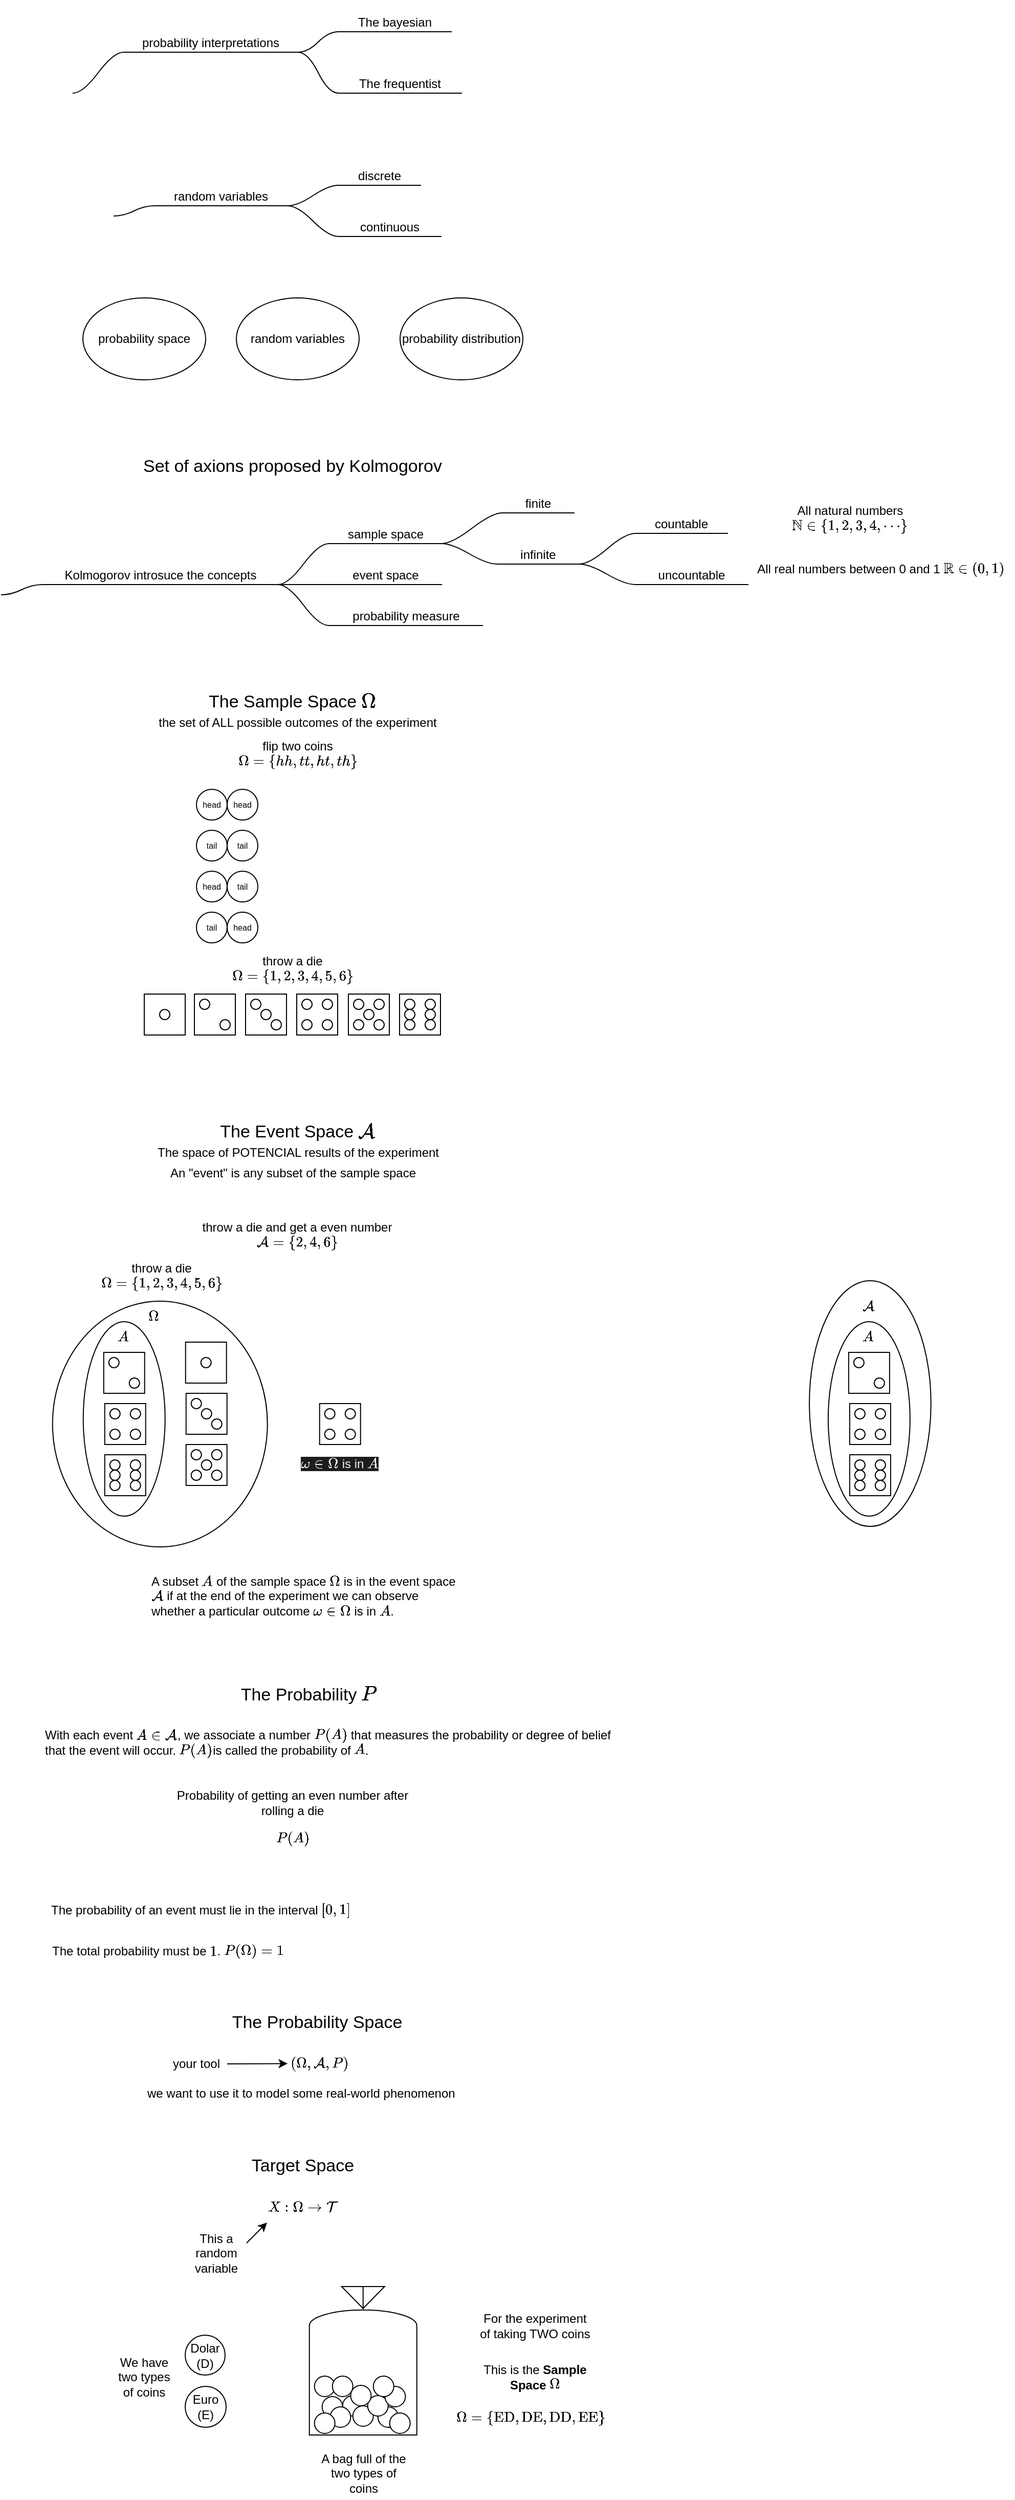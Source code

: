 <mxfile version="22.0.2" type="device" pages="3">
  <diagram name="Page-1" id="sghqwL1-s2tia-Rz37YC">
    <mxGraphModel dx="1301" dy="775" grid="1" gridSize="10" guides="1" tooltips="1" connect="1" arrows="1" fold="1" page="1" pageScale="1" pageWidth="1500" pageHeight="1500" math="1" shadow="0">
      <root>
        <mxCell id="0" />
        <mxCell id="1" parent="0" />
        <mxCell id="Wlaz5wtgBGHLOJftAQ7z-139" value="" style="ellipse;whiteSpace=wrap;html=1;fillColor=none;" parent="1" vertex="1">
          <mxGeometry x="1160" y="1700" width="118.86" height="240" as="geometry" />
        </mxCell>
        <mxCell id="Wlaz5wtgBGHLOJftAQ7z-137" value="" style="ellipse;whiteSpace=wrap;html=1;fillColor=none;" parent="1" vertex="1">
          <mxGeometry x="450.36" y="1740" width="80" height="190" as="geometry" />
        </mxCell>
        <mxCell id="Wlaz5wtgBGHLOJftAQ7z-135" value="" style="ellipse;whiteSpace=wrap;html=1;fillColor=none;" parent="1" vertex="1">
          <mxGeometry x="420.36" y="1720" width="210" height="240" as="geometry" />
        </mxCell>
        <mxCell id="HM87i1-mruGRsi_XM0j9-1" value="The bayesian" style="whiteSpace=wrap;html=1;shape=partialRectangle;top=0;left=0;bottom=1;right=0;points=[[0,1],[1,1]];fillColor=none;align=center;verticalAlign=bottom;routingCenterY=0.5;snapToPoint=1;recursiveResize=0;autosize=1;treeFolding=1;treeMoving=1;newEdgeStyle={&quot;edgeStyle&quot;:&quot;entityRelationEdgeStyle&quot;,&quot;startArrow&quot;:&quot;none&quot;,&quot;endArrow&quot;:&quot;none&quot;,&quot;segment&quot;:10,&quot;curved&quot;:1,&quot;sourcePerimeterSpacing&quot;:0,&quot;targetPerimeterSpacing&quot;:0};" parent="1" vertex="1">
          <mxGeometry x="700" y="450" width="110" height="30" as="geometry" />
        </mxCell>
        <mxCell id="HM87i1-mruGRsi_XM0j9-2" value="" style="edgeStyle=entityRelationEdgeStyle;startArrow=none;endArrow=none;segment=10;curved=1;sourcePerimeterSpacing=0;targetPerimeterSpacing=0;rounded=0;exitX=1;exitY=1;exitDx=0;exitDy=0;" parent="1" source="HM87i1-mruGRsi_XM0j9-5" target="HM87i1-mruGRsi_XM0j9-1" edge="1">
          <mxGeometry relative="1" as="geometry">
            <mxPoint x="570" y="350" as="sourcePoint" />
          </mxGeometry>
        </mxCell>
        <mxCell id="HM87i1-mruGRsi_XM0j9-3" value="The frequentist" style="whiteSpace=wrap;html=1;shape=partialRectangle;top=0;left=0;bottom=1;right=0;points=[[0,1],[1,1]];fillColor=none;align=center;verticalAlign=bottom;routingCenterY=0.5;snapToPoint=1;recursiveResize=0;autosize=1;treeFolding=1;treeMoving=1;newEdgeStyle={&quot;edgeStyle&quot;:&quot;entityRelationEdgeStyle&quot;,&quot;startArrow&quot;:&quot;none&quot;,&quot;endArrow&quot;:&quot;none&quot;,&quot;segment&quot;:10,&quot;curved&quot;:1,&quot;sourcePerimeterSpacing&quot;:0,&quot;targetPerimeterSpacing&quot;:0};" parent="1" vertex="1">
          <mxGeometry x="700" y="510" width="120" height="30" as="geometry" />
        </mxCell>
        <mxCell id="HM87i1-mruGRsi_XM0j9-4" value="" style="edgeStyle=entityRelationEdgeStyle;startArrow=none;endArrow=none;segment=10;curved=1;sourcePerimeterSpacing=0;targetPerimeterSpacing=0;rounded=0;exitX=1;exitY=1;exitDx=0;exitDy=0;" parent="1" source="HM87i1-mruGRsi_XM0j9-5" target="HM87i1-mruGRsi_XM0j9-3" edge="1">
          <mxGeometry relative="1" as="geometry">
            <mxPoint x="580" y="420" as="sourcePoint" />
          </mxGeometry>
        </mxCell>
        <mxCell id="HM87i1-mruGRsi_XM0j9-5" value="probability interpretations" style="whiteSpace=wrap;html=1;shape=partialRectangle;top=0;left=0;bottom=1;right=0;points=[[0,1],[1,1]];fillColor=none;align=center;verticalAlign=bottom;routingCenterY=0.5;snapToPoint=1;recursiveResize=0;autosize=1;treeFolding=1;treeMoving=1;newEdgeStyle={&quot;edgeStyle&quot;:&quot;entityRelationEdgeStyle&quot;,&quot;startArrow&quot;:&quot;none&quot;,&quot;endArrow&quot;:&quot;none&quot;,&quot;segment&quot;:10,&quot;curved&quot;:1,&quot;sourcePerimeterSpacing&quot;:0,&quot;targetPerimeterSpacing&quot;:0};" parent="1" vertex="1">
          <mxGeometry x="490" y="470" width="170" height="30" as="geometry" />
        </mxCell>
        <mxCell id="HM87i1-mruGRsi_XM0j9-6" value="" style="edgeStyle=entityRelationEdgeStyle;startArrow=none;endArrow=none;segment=10;curved=1;sourcePerimeterSpacing=0;targetPerimeterSpacing=0;rounded=0;" parent="1" target="HM87i1-mruGRsi_XM0j9-5" edge="1">
          <mxGeometry relative="1" as="geometry">
            <mxPoint x="440" y="540" as="sourcePoint" />
          </mxGeometry>
        </mxCell>
        <mxCell id="HM87i1-mruGRsi_XM0j9-7" value="random variables" style="whiteSpace=wrap;html=1;shape=partialRectangle;top=0;left=0;bottom=1;right=0;points=[[0,1],[1,1]];fillColor=none;align=center;verticalAlign=bottom;routingCenterY=0.5;snapToPoint=1;recursiveResize=0;autosize=1;treeFolding=1;treeMoving=1;newEdgeStyle={&quot;edgeStyle&quot;:&quot;entityRelationEdgeStyle&quot;,&quot;startArrow&quot;:&quot;none&quot;,&quot;endArrow&quot;:&quot;none&quot;,&quot;segment&quot;:10,&quot;curved&quot;:1,&quot;sourcePerimeterSpacing&quot;:0,&quot;targetPerimeterSpacing&quot;:0};" parent="1" vertex="1">
          <mxGeometry x="520" y="620" width="130" height="30" as="geometry" />
        </mxCell>
        <mxCell id="HM87i1-mruGRsi_XM0j9-8" value="" style="edgeStyle=entityRelationEdgeStyle;startArrow=none;endArrow=none;segment=10;curved=1;sourcePerimeterSpacing=0;targetPerimeterSpacing=0;rounded=0;" parent="1" target="HM87i1-mruGRsi_XM0j9-7" edge="1">
          <mxGeometry relative="1" as="geometry">
            <mxPoint x="480" y="660" as="sourcePoint" />
          </mxGeometry>
        </mxCell>
        <mxCell id="HM87i1-mruGRsi_XM0j9-9" value="discrete" style="whiteSpace=wrap;html=1;shape=partialRectangle;top=0;left=0;bottom=1;right=0;points=[[0,1],[1,1]];fillColor=none;align=center;verticalAlign=bottom;routingCenterY=0.5;snapToPoint=1;recursiveResize=0;autosize=1;treeFolding=1;treeMoving=1;newEdgeStyle={&quot;edgeStyle&quot;:&quot;entityRelationEdgeStyle&quot;,&quot;startArrow&quot;:&quot;none&quot;,&quot;endArrow&quot;:&quot;none&quot;,&quot;segment&quot;:10,&quot;curved&quot;:1,&quot;sourcePerimeterSpacing&quot;:0,&quot;targetPerimeterSpacing&quot;:0};" parent="1" vertex="1">
          <mxGeometry x="700" y="600" width="80" height="30" as="geometry" />
        </mxCell>
        <mxCell id="HM87i1-mruGRsi_XM0j9-10" value="" style="edgeStyle=entityRelationEdgeStyle;startArrow=none;endArrow=none;segment=10;curved=1;sourcePerimeterSpacing=0;targetPerimeterSpacing=0;rounded=0;exitX=1;exitY=1;exitDx=0;exitDy=0;" parent="1" source="HM87i1-mruGRsi_XM0j9-7" target="HM87i1-mruGRsi_XM0j9-9" edge="1">
          <mxGeometry relative="1" as="geometry">
            <mxPoint x="690" y="620" as="sourcePoint" />
          </mxGeometry>
        </mxCell>
        <mxCell id="HM87i1-mruGRsi_XM0j9-11" value="continuous" style="whiteSpace=wrap;html=1;shape=partialRectangle;top=0;left=0;bottom=1;right=0;points=[[0,1],[1,1]];fillColor=none;align=center;verticalAlign=bottom;routingCenterY=0.5;snapToPoint=1;recursiveResize=0;autosize=1;treeFolding=1;treeMoving=1;newEdgeStyle={&quot;edgeStyle&quot;:&quot;entityRelationEdgeStyle&quot;,&quot;startArrow&quot;:&quot;none&quot;,&quot;endArrow&quot;:&quot;none&quot;,&quot;segment&quot;:10,&quot;curved&quot;:1,&quot;sourcePerimeterSpacing&quot;:0,&quot;targetPerimeterSpacing&quot;:0};" parent="1" vertex="1">
          <mxGeometry x="700" y="650" width="100" height="30" as="geometry" />
        </mxCell>
        <mxCell id="HM87i1-mruGRsi_XM0j9-12" value="" style="edgeStyle=entityRelationEdgeStyle;startArrow=none;endArrow=none;segment=10;curved=1;sourcePerimeterSpacing=0;targetPerimeterSpacing=0;rounded=0;exitX=1;exitY=1;exitDx=0;exitDy=0;" parent="1" source="HM87i1-mruGRsi_XM0j9-7" target="HM87i1-mruGRsi_XM0j9-11" edge="1">
          <mxGeometry relative="1" as="geometry">
            <mxPoint x="700" y="720" as="sourcePoint" />
          </mxGeometry>
        </mxCell>
        <mxCell id="HM87i1-mruGRsi_XM0j9-13" value="probability space" style="ellipse;whiteSpace=wrap;html=1;" parent="1" vertex="1">
          <mxGeometry x="450" y="740" width="120" height="80" as="geometry" />
        </mxCell>
        <mxCell id="HM87i1-mruGRsi_XM0j9-14" value="random variables" style="ellipse;whiteSpace=wrap;html=1;" parent="1" vertex="1">
          <mxGeometry x="600" y="740" width="120" height="80" as="geometry" />
        </mxCell>
        <mxCell id="HM87i1-mruGRsi_XM0j9-15" value="probability distribution" style="ellipse;whiteSpace=wrap;html=1;" parent="1" vertex="1">
          <mxGeometry x="760" y="740" width="120" height="80" as="geometry" />
        </mxCell>
        <mxCell id="HM87i1-mruGRsi_XM0j9-16" value="Set of axions proposed by Kolmogorov" style="text;html=1;strokeColor=none;fillColor=none;align=center;verticalAlign=middle;whiteSpace=wrap;rounded=0;fontSize=17;" parent="1" vertex="1">
          <mxGeometry x="490" y="890" width="330" height="30" as="geometry" />
        </mxCell>
        <mxCell id="HM87i1-mruGRsi_XM0j9-17" value="sample space" style="whiteSpace=wrap;html=1;shape=partialRectangle;top=0;left=0;bottom=1;right=0;points=[[0,1],[1,1]];fillColor=none;align=center;verticalAlign=bottom;routingCenterY=0.5;snapToPoint=1;recursiveResize=0;autosize=1;treeFolding=1;treeMoving=1;newEdgeStyle={&quot;edgeStyle&quot;:&quot;entityRelationEdgeStyle&quot;,&quot;startArrow&quot;:&quot;none&quot;,&quot;endArrow&quot;:&quot;none&quot;,&quot;segment&quot;:10,&quot;curved&quot;:1,&quot;sourcePerimeterSpacing&quot;:0,&quot;targetPerimeterSpacing&quot;:0};" parent="1" vertex="1">
          <mxGeometry x="690.57" y="950" width="110" height="30" as="geometry" />
        </mxCell>
        <mxCell id="HM87i1-mruGRsi_XM0j9-18" value="" style="edgeStyle=entityRelationEdgeStyle;startArrow=none;endArrow=none;segment=10;curved=1;sourcePerimeterSpacing=0;targetPerimeterSpacing=0;rounded=0;exitX=1;exitY=1;exitDx=0;exitDy=0;" parent="1" source="HM87i1-mruGRsi_XM0j9-23" target="HM87i1-mruGRsi_XM0j9-17" edge="1">
          <mxGeometry relative="1" as="geometry">
            <mxPoint x="685.57" y="960" as="sourcePoint" />
          </mxGeometry>
        </mxCell>
        <mxCell id="HM87i1-mruGRsi_XM0j9-19" value="event space" style="whiteSpace=wrap;html=1;shape=partialRectangle;top=0;left=0;bottom=1;right=0;points=[[0,1],[1,1]];fillColor=none;align=center;verticalAlign=bottom;routingCenterY=0.5;snapToPoint=1;recursiveResize=0;autosize=1;treeFolding=1;treeMoving=1;newEdgeStyle={&quot;edgeStyle&quot;:&quot;entityRelationEdgeStyle&quot;,&quot;startArrow&quot;:&quot;none&quot;,&quot;endArrow&quot;:&quot;none&quot;,&quot;segment&quot;:10,&quot;curved&quot;:1,&quot;sourcePerimeterSpacing&quot;:0,&quot;targetPerimeterSpacing&quot;:0};" parent="1" vertex="1">
          <mxGeometry x="690.57" y="990" width="110" height="30" as="geometry" />
        </mxCell>
        <mxCell id="HM87i1-mruGRsi_XM0j9-20" value="" style="edgeStyle=entityRelationEdgeStyle;startArrow=none;endArrow=none;segment=10;curved=1;sourcePerimeterSpacing=0;targetPerimeterSpacing=0;rounded=0;exitX=1;exitY=1;exitDx=0;exitDy=0;" parent="1" source="HM87i1-mruGRsi_XM0j9-23" target="HM87i1-mruGRsi_XM0j9-19" edge="1">
          <mxGeometry relative="1" as="geometry">
            <mxPoint x="670.57" y="1010" as="sourcePoint" />
          </mxGeometry>
        </mxCell>
        <mxCell id="HM87i1-mruGRsi_XM0j9-21" value="probability measure" style="whiteSpace=wrap;html=1;shape=partialRectangle;top=0;left=0;bottom=1;right=0;points=[[0,1],[1,1]];fillColor=none;align=center;verticalAlign=bottom;routingCenterY=0.5;snapToPoint=1;recursiveResize=0;autosize=1;treeFolding=1;treeMoving=1;newEdgeStyle={&quot;edgeStyle&quot;:&quot;entityRelationEdgeStyle&quot;,&quot;startArrow&quot;:&quot;none&quot;,&quot;endArrow&quot;:&quot;none&quot;,&quot;segment&quot;:10,&quot;curved&quot;:1,&quot;sourcePerimeterSpacing&quot;:0,&quot;targetPerimeterSpacing&quot;:0};" parent="1" vertex="1">
          <mxGeometry x="690.57" y="1030" width="150" height="30" as="geometry" />
        </mxCell>
        <mxCell id="HM87i1-mruGRsi_XM0j9-22" value="" style="edgeStyle=entityRelationEdgeStyle;startArrow=none;endArrow=none;segment=10;curved=1;sourcePerimeterSpacing=0;targetPerimeterSpacing=0;rounded=0;exitX=1;exitY=1;exitDx=0;exitDy=0;" parent="1" source="HM87i1-mruGRsi_XM0j9-23" target="HM87i1-mruGRsi_XM0j9-21" edge="1">
          <mxGeometry relative="1" as="geometry">
            <mxPoint x="680.57" y="1050" as="sourcePoint" />
          </mxGeometry>
        </mxCell>
        <mxCell id="HM87i1-mruGRsi_XM0j9-23" value="Kolmogorov introsuce the concepts" style="whiteSpace=wrap;html=1;shape=partialRectangle;top=0;left=0;bottom=1;right=0;points=[[0,1],[1,1]];fillColor=none;align=center;verticalAlign=bottom;routingCenterY=0.5;snapToPoint=1;recursiveResize=0;autosize=1;treeFolding=1;treeMoving=1;newEdgeStyle={&quot;edgeStyle&quot;:&quot;entityRelationEdgeStyle&quot;,&quot;startArrow&quot;:&quot;none&quot;,&quot;endArrow&quot;:&quot;none&quot;,&quot;segment&quot;:10,&quot;curved&quot;:1,&quot;sourcePerimeterSpacing&quot;:0,&quot;targetPerimeterSpacing&quot;:0};" parent="1" vertex="1">
          <mxGeometry x="410.57" y="990" width="230" height="30" as="geometry" />
        </mxCell>
        <mxCell id="HM87i1-mruGRsi_XM0j9-24" value="" style="edgeStyle=entityRelationEdgeStyle;startArrow=none;endArrow=none;segment=10;curved=1;sourcePerimeterSpacing=0;targetPerimeterSpacing=0;rounded=0;" parent="1" target="HM87i1-mruGRsi_XM0j9-23" edge="1">
          <mxGeometry relative="1" as="geometry">
            <mxPoint x="369.999" y="1030" as="sourcePoint" />
          </mxGeometry>
        </mxCell>
        <mxCell id="HM87i1-mruGRsi_XM0j9-25" value="The Sample Space \(\Omega\)" style="text;html=1;strokeColor=none;fillColor=none;align=center;verticalAlign=middle;whiteSpace=wrap;rounded=0;fontSize=17;" parent="1" vertex="1">
          <mxGeometry x="490" y="1120" width="330" height="30" as="geometry" />
        </mxCell>
        <mxCell id="HM87i1-mruGRsi_XM0j9-26" value="the set of ALL possible outcomes of the experiment" style="text;html=1;strokeColor=none;fillColor=none;align=center;verticalAlign=middle;whiteSpace=wrap;rounded=0;" parent="1" vertex="1">
          <mxGeometry x="515" y="1140" width="290" height="30" as="geometry" />
        </mxCell>
        <mxCell id="HM87i1-mruGRsi_XM0j9-27" value="flip two coins \(\Omega =&amp;nbsp;&lt;br&gt;\{hh, tt, ht, th\}\)" style="text;html=1;strokeColor=none;fillColor=none;align=center;verticalAlign=middle;whiteSpace=wrap;rounded=0;" parent="1" vertex="1">
          <mxGeometry x="605" y="1170" width="110" height="30" as="geometry" />
        </mxCell>
        <mxCell id="HM87i1-mruGRsi_XM0j9-28" value="The Event Space \(\mathcal{A}\)" style="text;html=1;strokeColor=none;fillColor=none;align=center;verticalAlign=middle;whiteSpace=wrap;rounded=0;fontSize=17;" parent="1" vertex="1">
          <mxGeometry x="495" y="1540" width="330" height="30" as="geometry" />
        </mxCell>
        <mxCell id="HM87i1-mruGRsi_XM0j9-29" value="The space of POTENCIAL results of the experiment" style="text;html=1;strokeColor=none;fillColor=none;align=center;verticalAlign=middle;whiteSpace=wrap;rounded=0;" parent="1" vertex="1">
          <mxGeometry x="511" y="1560" width="299" height="30" as="geometry" />
        </mxCell>
        <mxCell id="Wlaz5wtgBGHLOJftAQ7z-2" value="finite" style="whiteSpace=wrap;html=1;shape=partialRectangle;top=0;left=0;bottom=1;right=0;points=[[0,1],[1,1]];fillColor=none;align=center;verticalAlign=bottom;routingCenterY=0.5;snapToPoint=1;recursiveResize=0;autosize=1;treeFolding=1;treeMoving=1;newEdgeStyle={&quot;edgeStyle&quot;:&quot;entityRelationEdgeStyle&quot;,&quot;startArrow&quot;:&quot;none&quot;,&quot;endArrow&quot;:&quot;none&quot;,&quot;segment&quot;:10,&quot;curved&quot;:1,&quot;sourcePerimeterSpacing&quot;:0,&quot;targetPerimeterSpacing&quot;:0};" parent="1" vertex="1">
          <mxGeometry x="860" y="920" width="70" height="30" as="geometry" />
        </mxCell>
        <mxCell id="Wlaz5wtgBGHLOJftAQ7z-3" value="" style="edgeStyle=entityRelationEdgeStyle;startArrow=none;endArrow=none;segment=10;curved=1;sourcePerimeterSpacing=0;targetPerimeterSpacing=0;rounded=0;exitX=1;exitY=1;exitDx=0;exitDy=0;" parent="1" source="HM87i1-mruGRsi_XM0j9-17" target="Wlaz5wtgBGHLOJftAQ7z-2" edge="1">
          <mxGeometry relative="1" as="geometry">
            <mxPoint x="900" y="940" as="sourcePoint" />
          </mxGeometry>
        </mxCell>
        <mxCell id="Wlaz5wtgBGHLOJftAQ7z-5" value="infinite" style="whiteSpace=wrap;html=1;shape=partialRectangle;top=0;left=0;bottom=1;right=0;points=[[0,1],[1,1]];fillColor=none;align=center;verticalAlign=bottom;routingCenterY=0.5;snapToPoint=1;recursiveResize=0;autosize=1;treeFolding=1;treeMoving=1;newEdgeStyle={&quot;edgeStyle&quot;:&quot;entityRelationEdgeStyle&quot;,&quot;startArrow&quot;:&quot;none&quot;,&quot;endArrow&quot;:&quot;none&quot;,&quot;segment&quot;:10,&quot;curved&quot;:1,&quot;sourcePerimeterSpacing&quot;:0,&quot;targetPerimeterSpacing&quot;:0};" parent="1" vertex="1">
          <mxGeometry x="855" y="970" width="80" height="30" as="geometry" />
        </mxCell>
        <mxCell id="Wlaz5wtgBGHLOJftAQ7z-6" value="" style="edgeStyle=entityRelationEdgeStyle;startArrow=none;endArrow=none;segment=10;curved=1;sourcePerimeterSpacing=0;targetPerimeterSpacing=0;rounded=0;exitX=1;exitY=1;exitDx=0;exitDy=0;" parent="1" source="HM87i1-mruGRsi_XM0j9-17" target="Wlaz5wtgBGHLOJftAQ7z-5" edge="1">
          <mxGeometry relative="1" as="geometry">
            <mxPoint x="825" y="1020" as="sourcePoint" />
          </mxGeometry>
        </mxCell>
        <mxCell id="Wlaz5wtgBGHLOJftAQ7z-7" value="All natural numbers \(\mathbb{N} \in \{1,2,3,4,\cdots\}\)" style="text;html=1;strokeColor=none;fillColor=none;align=center;verticalAlign=middle;whiteSpace=wrap;rounded=0;" parent="1" vertex="1">
          <mxGeometry x="1090" y="940" width="220" height="30" as="geometry" />
        </mxCell>
        <mxCell id="Wlaz5wtgBGHLOJftAQ7z-8" value="countable" style="whiteSpace=wrap;html=1;shape=partialRectangle;top=0;left=0;bottom=1;right=0;points=[[0,1],[1,1]];fillColor=none;align=center;verticalAlign=bottom;routingCenterY=0.5;snapToPoint=1;recursiveResize=0;autosize=1;treeFolding=1;treeMoving=1;newEdgeStyle={&quot;edgeStyle&quot;:&quot;entityRelationEdgeStyle&quot;,&quot;startArrow&quot;:&quot;none&quot;,&quot;endArrow&quot;:&quot;none&quot;,&quot;segment&quot;:10,&quot;curved&quot;:1,&quot;sourcePerimeterSpacing&quot;:0,&quot;targetPerimeterSpacing&quot;:0};" parent="1" vertex="1">
          <mxGeometry x="990" y="940" width="90" height="30" as="geometry" />
        </mxCell>
        <mxCell id="Wlaz5wtgBGHLOJftAQ7z-9" value="" style="edgeStyle=entityRelationEdgeStyle;startArrow=none;endArrow=none;segment=10;curved=1;sourcePerimeterSpacing=0;targetPerimeterSpacing=0;rounded=0;exitX=1;exitY=1;exitDx=0;exitDy=0;" parent="1" source="Wlaz5wtgBGHLOJftAQ7z-5" target="Wlaz5wtgBGHLOJftAQ7z-8" edge="1">
          <mxGeometry relative="1" as="geometry">
            <mxPoint x="1020" y="1050" as="sourcePoint" />
          </mxGeometry>
        </mxCell>
        <mxCell id="Wlaz5wtgBGHLOJftAQ7z-10" value="uncountable" style="whiteSpace=wrap;html=1;shape=partialRectangle;top=0;left=0;bottom=1;right=0;points=[[0,1],[1,1]];fillColor=none;align=center;verticalAlign=bottom;routingCenterY=0.5;snapToPoint=1;recursiveResize=0;autosize=1;treeFolding=1;treeMoving=1;newEdgeStyle={&quot;edgeStyle&quot;:&quot;entityRelationEdgeStyle&quot;,&quot;startArrow&quot;:&quot;none&quot;,&quot;endArrow&quot;:&quot;none&quot;,&quot;segment&quot;:10,&quot;curved&quot;:1,&quot;sourcePerimeterSpacing&quot;:0,&quot;targetPerimeterSpacing&quot;:0};" parent="1" vertex="1">
          <mxGeometry x="990" y="990" width="110" height="30" as="geometry" />
        </mxCell>
        <mxCell id="Wlaz5wtgBGHLOJftAQ7z-11" value="" style="edgeStyle=entityRelationEdgeStyle;startArrow=none;endArrow=none;segment=10;curved=1;sourcePerimeterSpacing=0;targetPerimeterSpacing=0;rounded=0;exitX=1;exitY=1;exitDx=0;exitDy=0;" parent="1" source="Wlaz5wtgBGHLOJftAQ7z-5" target="Wlaz5wtgBGHLOJftAQ7z-10" edge="1">
          <mxGeometry relative="1" as="geometry">
            <mxPoint x="990" y="1040" as="sourcePoint" />
          </mxGeometry>
        </mxCell>
        <mxCell id="Wlaz5wtgBGHLOJftAQ7z-12" value="All real numbers between 0 and 1 \( &lt;br&gt;\mathbb{R} \in (0,1)\)" style="text;html=1;strokeColor=none;fillColor=none;align=center;verticalAlign=middle;whiteSpace=wrap;rounded=0;" parent="1" vertex="1">
          <mxGeometry x="1100" y="990" width="260" height="30" as="geometry" />
        </mxCell>
        <mxCell id="Wlaz5wtgBGHLOJftAQ7z-42" value="throw a die&lt;br&gt;\(\Omega = \{1,2,3,4,5,6\}\)" style="text;html=1;strokeColor=none;fillColor=none;align=center;verticalAlign=middle;whiteSpace=wrap;rounded=0;" parent="1" vertex="1">
          <mxGeometry x="610" y="1380" width="90" height="30" as="geometry" />
        </mxCell>
        <mxCell id="Wlaz5wtgBGHLOJftAQ7z-45" value="head" style="ellipse;whiteSpace=wrap;html=1;aspect=fixed;fontSize=8;" parent="1" vertex="1">
          <mxGeometry x="561" y="1220" width="30" height="30" as="geometry" />
        </mxCell>
        <mxCell id="Wlaz5wtgBGHLOJftAQ7z-46" value="head" style="ellipse;whiteSpace=wrap;html=1;aspect=fixed;fontSize=8;" parent="1" vertex="1">
          <mxGeometry x="591" y="1220" width="30" height="30" as="geometry" />
        </mxCell>
        <mxCell id="Wlaz5wtgBGHLOJftAQ7z-47" value="tail" style="ellipse;whiteSpace=wrap;html=1;aspect=fixed;fontSize=8;" parent="1" vertex="1">
          <mxGeometry x="561" y="1260" width="30" height="30" as="geometry" />
        </mxCell>
        <mxCell id="Wlaz5wtgBGHLOJftAQ7z-48" value="tail" style="ellipse;whiteSpace=wrap;html=1;aspect=fixed;fontSize=8;" parent="1" vertex="1">
          <mxGeometry x="591" y="1260" width="30" height="30" as="geometry" />
        </mxCell>
        <mxCell id="Wlaz5wtgBGHLOJftAQ7z-49" value="head" style="ellipse;whiteSpace=wrap;html=1;aspect=fixed;fontSize=8;" parent="1" vertex="1">
          <mxGeometry x="561" y="1300" width="30" height="30" as="geometry" />
        </mxCell>
        <mxCell id="Wlaz5wtgBGHLOJftAQ7z-50" value="tail" style="ellipse;whiteSpace=wrap;html=1;aspect=fixed;fontSize=8;" parent="1" vertex="1">
          <mxGeometry x="591" y="1300" width="30" height="30" as="geometry" />
        </mxCell>
        <mxCell id="Wlaz5wtgBGHLOJftAQ7z-51" value="tail" style="ellipse;whiteSpace=wrap;html=1;aspect=fixed;fontSize=8;" parent="1" vertex="1">
          <mxGeometry x="561" y="1340" width="30" height="30" as="geometry" />
        </mxCell>
        <mxCell id="Wlaz5wtgBGHLOJftAQ7z-52" value="head" style="ellipse;whiteSpace=wrap;html=1;aspect=fixed;fontSize=8;" parent="1" vertex="1">
          <mxGeometry x="591" y="1340" width="30" height="30" as="geometry" />
        </mxCell>
        <mxCell id="Wlaz5wtgBGHLOJftAQ7z-53" value="throw a die and get a even number&lt;br&gt;\(\mathcal{A} = \{2,4,6\}\)" style="text;html=1;strokeColor=none;fillColor=none;align=center;verticalAlign=middle;whiteSpace=wrap;rounded=0;" parent="1" vertex="1">
          <mxGeometry x="549.36" y="1630" width="220.5" height="50" as="geometry" />
        </mxCell>
        <mxCell id="Wlaz5wtgBGHLOJftAQ7z-62" value="" style="group" parent="1" vertex="1" connectable="0">
          <mxGeometry x="535.5" y="1420" width="40" height="40" as="geometry" />
        </mxCell>
        <mxCell id="Wlaz5wtgBGHLOJftAQ7z-13" value="" style="rounded=0;whiteSpace=wrap;html=1;" parent="Wlaz5wtgBGHLOJftAQ7z-62" vertex="1">
          <mxGeometry x="-25.5" width="40" height="40" as="geometry" />
        </mxCell>
        <mxCell id="Wlaz5wtgBGHLOJftAQ7z-14" value="" style="ellipse;whiteSpace=wrap;html=1;aspect=fixed;" parent="Wlaz5wtgBGHLOJftAQ7z-62" vertex="1">
          <mxGeometry x="-10.5" y="15" width="10" height="10" as="geometry" />
        </mxCell>
        <mxCell id="Wlaz5wtgBGHLOJftAQ7z-63" value="" style="group" parent="1" vertex="1" connectable="0">
          <mxGeometry x="559" y="1420" width="40" height="40" as="geometry" />
        </mxCell>
        <mxCell id="Wlaz5wtgBGHLOJftAQ7z-22" value="" style="rounded=0;whiteSpace=wrap;html=1;" parent="Wlaz5wtgBGHLOJftAQ7z-63" vertex="1">
          <mxGeometry width="40" height="40" as="geometry" />
        </mxCell>
        <mxCell id="Wlaz5wtgBGHLOJftAQ7z-23" value="" style="ellipse;whiteSpace=wrap;html=1;aspect=fixed;" parent="Wlaz5wtgBGHLOJftAQ7z-63" vertex="1">
          <mxGeometry x="5" y="5" width="10" height="10" as="geometry" />
        </mxCell>
        <mxCell id="Wlaz5wtgBGHLOJftAQ7z-24" value="" style="ellipse;whiteSpace=wrap;html=1;aspect=fixed;" parent="Wlaz5wtgBGHLOJftAQ7z-63" vertex="1">
          <mxGeometry x="25" y="25" width="10" height="10" as="geometry" />
        </mxCell>
        <mxCell id="Wlaz5wtgBGHLOJftAQ7z-64" value="" style="group" parent="1" vertex="1" connectable="0">
          <mxGeometry x="609" y="1420" width="40" height="40" as="geometry" />
        </mxCell>
        <mxCell id="Wlaz5wtgBGHLOJftAQ7z-18" value="" style="rounded=0;whiteSpace=wrap;html=1;" parent="Wlaz5wtgBGHLOJftAQ7z-64" vertex="1">
          <mxGeometry width="40" height="40" as="geometry" />
        </mxCell>
        <mxCell id="Wlaz5wtgBGHLOJftAQ7z-19" value="" style="ellipse;whiteSpace=wrap;html=1;aspect=fixed;" parent="Wlaz5wtgBGHLOJftAQ7z-64" vertex="1">
          <mxGeometry x="5" y="5" width="10" height="10" as="geometry" />
        </mxCell>
        <mxCell id="Wlaz5wtgBGHLOJftAQ7z-20" value="" style="ellipse;whiteSpace=wrap;html=1;aspect=fixed;" parent="Wlaz5wtgBGHLOJftAQ7z-64" vertex="1">
          <mxGeometry x="25" y="25" width="10" height="10" as="geometry" />
        </mxCell>
        <mxCell id="Wlaz5wtgBGHLOJftAQ7z-21" value="" style="ellipse;whiteSpace=wrap;html=1;aspect=fixed;" parent="Wlaz5wtgBGHLOJftAQ7z-64" vertex="1">
          <mxGeometry x="15" y="15" width="10" height="10" as="geometry" />
        </mxCell>
        <mxCell id="Wlaz5wtgBGHLOJftAQ7z-65" value="" style="group" parent="1" vertex="1" connectable="0">
          <mxGeometry x="659" y="1420" width="40" height="40" as="geometry" />
        </mxCell>
        <mxCell id="Wlaz5wtgBGHLOJftAQ7z-29" value="" style="rounded=0;whiteSpace=wrap;html=1;" parent="Wlaz5wtgBGHLOJftAQ7z-65" vertex="1">
          <mxGeometry width="40" height="40" as="geometry" />
        </mxCell>
        <mxCell id="Wlaz5wtgBGHLOJftAQ7z-30" value="" style="ellipse;whiteSpace=wrap;html=1;aspect=fixed;" parent="Wlaz5wtgBGHLOJftAQ7z-65" vertex="1">
          <mxGeometry x="5" y="5" width="10" height="10" as="geometry" />
        </mxCell>
        <mxCell id="Wlaz5wtgBGHLOJftAQ7z-31" value="" style="ellipse;whiteSpace=wrap;html=1;aspect=fixed;" parent="Wlaz5wtgBGHLOJftAQ7z-65" vertex="1">
          <mxGeometry x="25" y="25" width="10" height="10" as="geometry" />
        </mxCell>
        <mxCell id="Wlaz5wtgBGHLOJftAQ7z-33" value="" style="ellipse;whiteSpace=wrap;html=1;aspect=fixed;" parent="Wlaz5wtgBGHLOJftAQ7z-65" vertex="1">
          <mxGeometry x="5" y="25" width="10" height="10" as="geometry" />
        </mxCell>
        <mxCell id="Wlaz5wtgBGHLOJftAQ7z-34" value="" style="ellipse;whiteSpace=wrap;html=1;aspect=fixed;" parent="Wlaz5wtgBGHLOJftAQ7z-65" vertex="1">
          <mxGeometry x="25" y="5" width="10" height="10" as="geometry" />
        </mxCell>
        <mxCell id="Wlaz5wtgBGHLOJftAQ7z-66" value="" style="group" parent="1" vertex="1" connectable="0">
          <mxGeometry x="709.5" y="1420" width="40" height="40" as="geometry" />
        </mxCell>
        <mxCell id="Wlaz5wtgBGHLOJftAQ7z-56" value="" style="rounded=0;whiteSpace=wrap;html=1;" parent="Wlaz5wtgBGHLOJftAQ7z-66" vertex="1">
          <mxGeometry width="40" height="40" as="geometry" />
        </mxCell>
        <mxCell id="Wlaz5wtgBGHLOJftAQ7z-57" value="" style="ellipse;whiteSpace=wrap;html=1;aspect=fixed;" parent="Wlaz5wtgBGHLOJftAQ7z-66" vertex="1">
          <mxGeometry x="5" y="5" width="10" height="10" as="geometry" />
        </mxCell>
        <mxCell id="Wlaz5wtgBGHLOJftAQ7z-58" value="" style="ellipse;whiteSpace=wrap;html=1;aspect=fixed;" parent="Wlaz5wtgBGHLOJftAQ7z-66" vertex="1">
          <mxGeometry x="25" y="25" width="10" height="10" as="geometry" />
        </mxCell>
        <mxCell id="Wlaz5wtgBGHLOJftAQ7z-59" value="" style="ellipse;whiteSpace=wrap;html=1;aspect=fixed;" parent="Wlaz5wtgBGHLOJftAQ7z-66" vertex="1">
          <mxGeometry x="5" y="25" width="10" height="10" as="geometry" />
        </mxCell>
        <mxCell id="Wlaz5wtgBGHLOJftAQ7z-60" value="" style="ellipse;whiteSpace=wrap;html=1;aspect=fixed;" parent="Wlaz5wtgBGHLOJftAQ7z-66" vertex="1">
          <mxGeometry x="25" y="5" width="10" height="10" as="geometry" />
        </mxCell>
        <mxCell id="Wlaz5wtgBGHLOJftAQ7z-61" value="" style="ellipse;whiteSpace=wrap;html=1;aspect=fixed;" parent="Wlaz5wtgBGHLOJftAQ7z-66" vertex="1">
          <mxGeometry x="15" y="15" width="10" height="10" as="geometry" />
        </mxCell>
        <mxCell id="Wlaz5wtgBGHLOJftAQ7z-67" value="" style="group" parent="1" vertex="1" connectable="0">
          <mxGeometry x="759.5" y="1420" width="40" height="40" as="geometry" />
        </mxCell>
        <mxCell id="Wlaz5wtgBGHLOJftAQ7z-35" value="" style="rounded=0;whiteSpace=wrap;html=1;" parent="Wlaz5wtgBGHLOJftAQ7z-67" vertex="1">
          <mxGeometry width="40" height="40" as="geometry" />
        </mxCell>
        <mxCell id="Wlaz5wtgBGHLOJftAQ7z-36" value="" style="ellipse;whiteSpace=wrap;html=1;aspect=fixed;" parent="Wlaz5wtgBGHLOJftAQ7z-67" vertex="1">
          <mxGeometry x="5" y="5" width="10" height="10" as="geometry" />
        </mxCell>
        <mxCell id="Wlaz5wtgBGHLOJftAQ7z-37" value="" style="ellipse;whiteSpace=wrap;html=1;aspect=fixed;" parent="Wlaz5wtgBGHLOJftAQ7z-67" vertex="1">
          <mxGeometry x="25" y="25" width="10" height="10" as="geometry" />
        </mxCell>
        <mxCell id="Wlaz5wtgBGHLOJftAQ7z-38" value="" style="ellipse;whiteSpace=wrap;html=1;aspect=fixed;" parent="Wlaz5wtgBGHLOJftAQ7z-67" vertex="1">
          <mxGeometry x="5" y="15" width="10" height="10" as="geometry" />
        </mxCell>
        <mxCell id="Wlaz5wtgBGHLOJftAQ7z-39" value="" style="ellipse;whiteSpace=wrap;html=1;aspect=fixed;" parent="Wlaz5wtgBGHLOJftAQ7z-67" vertex="1">
          <mxGeometry x="5" y="25" width="10" height="10" as="geometry" />
        </mxCell>
        <mxCell id="Wlaz5wtgBGHLOJftAQ7z-40" value="" style="ellipse;whiteSpace=wrap;html=1;aspect=fixed;" parent="Wlaz5wtgBGHLOJftAQ7z-67" vertex="1">
          <mxGeometry x="25" y="5" width="10" height="10" as="geometry" />
        </mxCell>
        <mxCell id="Wlaz5wtgBGHLOJftAQ7z-41" value="" style="ellipse;whiteSpace=wrap;html=1;aspect=fixed;" parent="Wlaz5wtgBGHLOJftAQ7z-67" vertex="1">
          <mxGeometry x="25" y="15" width="10" height="10" as="geometry" />
        </mxCell>
        <mxCell id="Wlaz5wtgBGHLOJftAQ7z-104" value="" style="group" parent="1" vertex="1" connectable="0">
          <mxGeometry x="470.36" y="1770" width="40" height="40" as="geometry" />
        </mxCell>
        <mxCell id="Wlaz5wtgBGHLOJftAQ7z-105" value="" style="rounded=0;whiteSpace=wrap;html=1;" parent="Wlaz5wtgBGHLOJftAQ7z-104" vertex="1">
          <mxGeometry width="40" height="40" as="geometry" />
        </mxCell>
        <mxCell id="Wlaz5wtgBGHLOJftAQ7z-106" value="" style="ellipse;whiteSpace=wrap;html=1;aspect=fixed;" parent="Wlaz5wtgBGHLOJftAQ7z-104" vertex="1">
          <mxGeometry x="5" y="5" width="10" height="10" as="geometry" />
        </mxCell>
        <mxCell id="Wlaz5wtgBGHLOJftAQ7z-107" value="" style="ellipse;whiteSpace=wrap;html=1;aspect=fixed;" parent="Wlaz5wtgBGHLOJftAQ7z-104" vertex="1">
          <mxGeometry x="25" y="25" width="10" height="10" as="geometry" />
        </mxCell>
        <mxCell id="Wlaz5wtgBGHLOJftAQ7z-108" value="" style="group" parent="1" vertex="1" connectable="0">
          <mxGeometry x="550.86" y="1810" width="40" height="40" as="geometry" />
        </mxCell>
        <mxCell id="Wlaz5wtgBGHLOJftAQ7z-109" value="" style="rounded=0;whiteSpace=wrap;html=1;" parent="Wlaz5wtgBGHLOJftAQ7z-108" vertex="1">
          <mxGeometry width="40" height="40" as="geometry" />
        </mxCell>
        <mxCell id="Wlaz5wtgBGHLOJftAQ7z-110" value="" style="ellipse;whiteSpace=wrap;html=1;aspect=fixed;" parent="Wlaz5wtgBGHLOJftAQ7z-108" vertex="1">
          <mxGeometry x="5" y="5" width="10" height="10" as="geometry" />
        </mxCell>
        <mxCell id="Wlaz5wtgBGHLOJftAQ7z-111" value="" style="ellipse;whiteSpace=wrap;html=1;aspect=fixed;" parent="Wlaz5wtgBGHLOJftAQ7z-108" vertex="1">
          <mxGeometry x="25" y="25" width="10" height="10" as="geometry" />
        </mxCell>
        <mxCell id="Wlaz5wtgBGHLOJftAQ7z-112" value="" style="ellipse;whiteSpace=wrap;html=1;aspect=fixed;" parent="Wlaz5wtgBGHLOJftAQ7z-108" vertex="1">
          <mxGeometry x="15" y="15" width="10" height="10" as="geometry" />
        </mxCell>
        <mxCell id="Wlaz5wtgBGHLOJftAQ7z-113" value="" style="group" parent="1" vertex="1" connectable="0">
          <mxGeometry x="471.36" y="1820" width="40" height="40" as="geometry" />
        </mxCell>
        <mxCell id="Wlaz5wtgBGHLOJftAQ7z-114" value="" style="rounded=0;whiteSpace=wrap;html=1;" parent="Wlaz5wtgBGHLOJftAQ7z-113" vertex="1">
          <mxGeometry width="40" height="40" as="geometry" />
        </mxCell>
        <mxCell id="Wlaz5wtgBGHLOJftAQ7z-115" value="" style="ellipse;whiteSpace=wrap;html=1;aspect=fixed;" parent="Wlaz5wtgBGHLOJftAQ7z-113" vertex="1">
          <mxGeometry x="5" y="5" width="10" height="10" as="geometry" />
        </mxCell>
        <mxCell id="Wlaz5wtgBGHLOJftAQ7z-116" value="" style="ellipse;whiteSpace=wrap;html=1;aspect=fixed;" parent="Wlaz5wtgBGHLOJftAQ7z-113" vertex="1">
          <mxGeometry x="25" y="25" width="10" height="10" as="geometry" />
        </mxCell>
        <mxCell id="Wlaz5wtgBGHLOJftAQ7z-117" value="" style="ellipse;whiteSpace=wrap;html=1;aspect=fixed;" parent="Wlaz5wtgBGHLOJftAQ7z-113" vertex="1">
          <mxGeometry x="5" y="25" width="10" height="10" as="geometry" />
        </mxCell>
        <mxCell id="Wlaz5wtgBGHLOJftAQ7z-118" value="" style="ellipse;whiteSpace=wrap;html=1;aspect=fixed;" parent="Wlaz5wtgBGHLOJftAQ7z-113" vertex="1">
          <mxGeometry x="25" y="5" width="10" height="10" as="geometry" />
        </mxCell>
        <mxCell id="Wlaz5wtgBGHLOJftAQ7z-119" value="" style="group" parent="1" vertex="1" connectable="0">
          <mxGeometry x="550.86" y="1860" width="40" height="40" as="geometry" />
        </mxCell>
        <mxCell id="Wlaz5wtgBGHLOJftAQ7z-120" value="" style="rounded=0;whiteSpace=wrap;html=1;" parent="Wlaz5wtgBGHLOJftAQ7z-119" vertex="1">
          <mxGeometry width="40" height="40" as="geometry" />
        </mxCell>
        <mxCell id="Wlaz5wtgBGHLOJftAQ7z-121" value="" style="ellipse;whiteSpace=wrap;html=1;aspect=fixed;" parent="Wlaz5wtgBGHLOJftAQ7z-119" vertex="1">
          <mxGeometry x="5" y="5" width="10" height="10" as="geometry" />
        </mxCell>
        <mxCell id="Wlaz5wtgBGHLOJftAQ7z-122" value="" style="ellipse;whiteSpace=wrap;html=1;aspect=fixed;" parent="Wlaz5wtgBGHLOJftAQ7z-119" vertex="1">
          <mxGeometry x="25" y="25" width="10" height="10" as="geometry" />
        </mxCell>
        <mxCell id="Wlaz5wtgBGHLOJftAQ7z-123" value="" style="ellipse;whiteSpace=wrap;html=1;aspect=fixed;" parent="Wlaz5wtgBGHLOJftAQ7z-119" vertex="1">
          <mxGeometry x="5" y="25" width="10" height="10" as="geometry" />
        </mxCell>
        <mxCell id="Wlaz5wtgBGHLOJftAQ7z-124" value="" style="ellipse;whiteSpace=wrap;html=1;aspect=fixed;" parent="Wlaz5wtgBGHLOJftAQ7z-119" vertex="1">
          <mxGeometry x="25" y="5" width="10" height="10" as="geometry" />
        </mxCell>
        <mxCell id="Wlaz5wtgBGHLOJftAQ7z-125" value="" style="ellipse;whiteSpace=wrap;html=1;aspect=fixed;" parent="Wlaz5wtgBGHLOJftAQ7z-119" vertex="1">
          <mxGeometry x="15" y="15" width="10" height="10" as="geometry" />
        </mxCell>
        <mxCell id="Wlaz5wtgBGHLOJftAQ7z-126" value="" style="group" parent="1" vertex="1" connectable="0">
          <mxGeometry x="471.36" y="1870" width="40" height="40" as="geometry" />
        </mxCell>
        <mxCell id="Wlaz5wtgBGHLOJftAQ7z-127" value="" style="rounded=0;whiteSpace=wrap;html=1;" parent="Wlaz5wtgBGHLOJftAQ7z-126" vertex="1">
          <mxGeometry width="40" height="40" as="geometry" />
        </mxCell>
        <mxCell id="Wlaz5wtgBGHLOJftAQ7z-128" value="" style="ellipse;whiteSpace=wrap;html=1;aspect=fixed;" parent="Wlaz5wtgBGHLOJftAQ7z-126" vertex="1">
          <mxGeometry x="5" y="5" width="10" height="10" as="geometry" />
        </mxCell>
        <mxCell id="Wlaz5wtgBGHLOJftAQ7z-129" value="" style="ellipse;whiteSpace=wrap;html=1;aspect=fixed;" parent="Wlaz5wtgBGHLOJftAQ7z-126" vertex="1">
          <mxGeometry x="25" y="25" width="10" height="10" as="geometry" />
        </mxCell>
        <mxCell id="Wlaz5wtgBGHLOJftAQ7z-130" value="" style="ellipse;whiteSpace=wrap;html=1;aspect=fixed;" parent="Wlaz5wtgBGHLOJftAQ7z-126" vertex="1">
          <mxGeometry x="5" y="15" width="10" height="10" as="geometry" />
        </mxCell>
        <mxCell id="Wlaz5wtgBGHLOJftAQ7z-131" value="" style="ellipse;whiteSpace=wrap;html=1;aspect=fixed;" parent="Wlaz5wtgBGHLOJftAQ7z-126" vertex="1">
          <mxGeometry x="5" y="25" width="10" height="10" as="geometry" />
        </mxCell>
        <mxCell id="Wlaz5wtgBGHLOJftAQ7z-132" value="" style="ellipse;whiteSpace=wrap;html=1;aspect=fixed;" parent="Wlaz5wtgBGHLOJftAQ7z-126" vertex="1">
          <mxGeometry x="25" y="5" width="10" height="10" as="geometry" />
        </mxCell>
        <mxCell id="Wlaz5wtgBGHLOJftAQ7z-133" value="" style="ellipse;whiteSpace=wrap;html=1;aspect=fixed;" parent="Wlaz5wtgBGHLOJftAQ7z-126" vertex="1">
          <mxGeometry x="25" y="15" width="10" height="10" as="geometry" />
        </mxCell>
        <mxCell id="Wlaz5wtgBGHLOJftAQ7z-134" value="" style="group" parent="1" vertex="1" connectable="0">
          <mxGeometry x="550.36" y="1760" width="60.0" height="45" as="geometry" />
        </mxCell>
        <mxCell id="Wlaz5wtgBGHLOJftAQ7z-102" value="" style="rounded=0;whiteSpace=wrap;html=1;" parent="Wlaz5wtgBGHLOJftAQ7z-134" vertex="1">
          <mxGeometry width="40" height="40" as="geometry" />
        </mxCell>
        <mxCell id="Wlaz5wtgBGHLOJftAQ7z-103" value="" style="ellipse;whiteSpace=wrap;html=1;aspect=fixed;" parent="Wlaz5wtgBGHLOJftAQ7z-134" vertex="1">
          <mxGeometry x="15" y="15" width="10" height="10" as="geometry" />
        </mxCell>
        <mxCell id="Wlaz5wtgBGHLOJftAQ7z-136" value="\(\Omega\)" style="text;html=1;strokeColor=none;fillColor=none;align=center;verticalAlign=middle;whiteSpace=wrap;rounded=0;" parent="1" vertex="1">
          <mxGeometry x="489.36" y="1720" width="60" height="30" as="geometry" />
        </mxCell>
        <mxCell id="Wlaz5wtgBGHLOJftAQ7z-138" value="\(A\)" style="text;html=1;strokeColor=none;fillColor=none;align=center;verticalAlign=middle;whiteSpace=wrap;rounded=0;" parent="1" vertex="1">
          <mxGeometry x="459.36" y="1740" width="60" height="30" as="geometry" />
        </mxCell>
        <mxCell id="Wlaz5wtgBGHLOJftAQ7z-140" value="\(\mathcal{A}\)" style="text;html=1;strokeColor=none;fillColor=none;align=center;verticalAlign=middle;whiteSpace=wrap;rounded=0;" parent="1" vertex="1">
          <mxGeometry x="1188.43" y="1710" width="60" height="30" as="geometry" />
        </mxCell>
        <mxCell id="Wlaz5wtgBGHLOJftAQ7z-159" value="throw a die&lt;br&gt;\(\Omega = \{1,2,3,4,5,6\}\)" style="text;html=1;strokeColor=none;fillColor=none;align=center;verticalAlign=middle;whiteSpace=wrap;rounded=0;" parent="1" vertex="1">
          <mxGeometry x="459.36" y="1680" width="136.43" height="30" as="geometry" />
        </mxCell>
        <mxCell id="Wlaz5wtgBGHLOJftAQ7z-163" value="" style="ellipse;whiteSpace=wrap;html=1;fillColor=none;" parent="1" vertex="1">
          <mxGeometry x="1178.43" y="1740" width="80" height="190" as="geometry" />
        </mxCell>
        <mxCell id="Wlaz5wtgBGHLOJftAQ7z-164" value="" style="group" parent="1" vertex="1" connectable="0">
          <mxGeometry x="1198.43" y="1770" width="40" height="40" as="geometry" />
        </mxCell>
        <mxCell id="Wlaz5wtgBGHLOJftAQ7z-165" value="" style="rounded=0;whiteSpace=wrap;html=1;" parent="Wlaz5wtgBGHLOJftAQ7z-164" vertex="1">
          <mxGeometry width="40" height="40" as="geometry" />
        </mxCell>
        <mxCell id="Wlaz5wtgBGHLOJftAQ7z-166" value="" style="ellipse;whiteSpace=wrap;html=1;aspect=fixed;" parent="Wlaz5wtgBGHLOJftAQ7z-164" vertex="1">
          <mxGeometry x="5" y="5" width="10" height="10" as="geometry" />
        </mxCell>
        <mxCell id="Wlaz5wtgBGHLOJftAQ7z-167" value="" style="ellipse;whiteSpace=wrap;html=1;aspect=fixed;" parent="Wlaz5wtgBGHLOJftAQ7z-164" vertex="1">
          <mxGeometry x="25" y="25" width="10" height="10" as="geometry" />
        </mxCell>
        <mxCell id="Wlaz5wtgBGHLOJftAQ7z-168" value="" style="group" parent="1" vertex="1" connectable="0">
          <mxGeometry x="1199.43" y="1820" width="40" height="40" as="geometry" />
        </mxCell>
        <mxCell id="Wlaz5wtgBGHLOJftAQ7z-169" value="" style="rounded=0;whiteSpace=wrap;html=1;" parent="Wlaz5wtgBGHLOJftAQ7z-168" vertex="1">
          <mxGeometry width="40" height="40" as="geometry" />
        </mxCell>
        <mxCell id="Wlaz5wtgBGHLOJftAQ7z-170" value="" style="ellipse;whiteSpace=wrap;html=1;aspect=fixed;" parent="Wlaz5wtgBGHLOJftAQ7z-168" vertex="1">
          <mxGeometry x="5" y="5" width="10" height="10" as="geometry" />
        </mxCell>
        <mxCell id="Wlaz5wtgBGHLOJftAQ7z-171" value="" style="ellipse;whiteSpace=wrap;html=1;aspect=fixed;" parent="Wlaz5wtgBGHLOJftAQ7z-168" vertex="1">
          <mxGeometry x="25" y="25" width="10" height="10" as="geometry" />
        </mxCell>
        <mxCell id="Wlaz5wtgBGHLOJftAQ7z-172" value="" style="ellipse;whiteSpace=wrap;html=1;aspect=fixed;" parent="Wlaz5wtgBGHLOJftAQ7z-168" vertex="1">
          <mxGeometry x="5" y="25" width="10" height="10" as="geometry" />
        </mxCell>
        <mxCell id="Wlaz5wtgBGHLOJftAQ7z-173" value="" style="ellipse;whiteSpace=wrap;html=1;aspect=fixed;" parent="Wlaz5wtgBGHLOJftAQ7z-168" vertex="1">
          <mxGeometry x="25" y="5" width="10" height="10" as="geometry" />
        </mxCell>
        <mxCell id="Wlaz5wtgBGHLOJftAQ7z-174" value="" style="group" parent="1" vertex="1" connectable="0">
          <mxGeometry x="1199.43" y="1870" width="40" height="40" as="geometry" />
        </mxCell>
        <mxCell id="Wlaz5wtgBGHLOJftAQ7z-175" value="" style="rounded=0;whiteSpace=wrap;html=1;" parent="Wlaz5wtgBGHLOJftAQ7z-174" vertex="1">
          <mxGeometry width="40" height="40" as="geometry" />
        </mxCell>
        <mxCell id="Wlaz5wtgBGHLOJftAQ7z-176" value="" style="ellipse;whiteSpace=wrap;html=1;aspect=fixed;" parent="Wlaz5wtgBGHLOJftAQ7z-174" vertex="1">
          <mxGeometry x="5" y="5" width="10" height="10" as="geometry" />
        </mxCell>
        <mxCell id="Wlaz5wtgBGHLOJftAQ7z-177" value="" style="ellipse;whiteSpace=wrap;html=1;aspect=fixed;" parent="Wlaz5wtgBGHLOJftAQ7z-174" vertex="1">
          <mxGeometry x="25" y="25" width="10" height="10" as="geometry" />
        </mxCell>
        <mxCell id="Wlaz5wtgBGHLOJftAQ7z-178" value="" style="ellipse;whiteSpace=wrap;html=1;aspect=fixed;" parent="Wlaz5wtgBGHLOJftAQ7z-174" vertex="1">
          <mxGeometry x="5" y="15" width="10" height="10" as="geometry" />
        </mxCell>
        <mxCell id="Wlaz5wtgBGHLOJftAQ7z-179" value="" style="ellipse;whiteSpace=wrap;html=1;aspect=fixed;" parent="Wlaz5wtgBGHLOJftAQ7z-174" vertex="1">
          <mxGeometry x="5" y="25" width="10" height="10" as="geometry" />
        </mxCell>
        <mxCell id="Wlaz5wtgBGHLOJftAQ7z-180" value="" style="ellipse;whiteSpace=wrap;html=1;aspect=fixed;" parent="Wlaz5wtgBGHLOJftAQ7z-174" vertex="1">
          <mxGeometry x="25" y="5" width="10" height="10" as="geometry" />
        </mxCell>
        <mxCell id="Wlaz5wtgBGHLOJftAQ7z-181" value="" style="ellipse;whiteSpace=wrap;html=1;aspect=fixed;" parent="Wlaz5wtgBGHLOJftAQ7z-174" vertex="1">
          <mxGeometry x="25" y="15" width="10" height="10" as="geometry" />
        </mxCell>
        <mxCell id="Wlaz5wtgBGHLOJftAQ7z-182" value="\(A\)" style="text;html=1;strokeColor=none;fillColor=none;align=center;verticalAlign=middle;whiteSpace=wrap;rounded=0;" parent="1" vertex="1">
          <mxGeometry x="1187.43" y="1740" width="60" height="30" as="geometry" />
        </mxCell>
        <mxCell id="Wlaz5wtgBGHLOJftAQ7z-183" value="A subset \(A\) of the sample space \(\Omega\) is in the event space \(\mathcal{A}\) if at the end of the experiment we can observe whether a particular outcome \(\omega \in \Omega \) is in \(A\)." style="text;whiteSpace=wrap;" parent="1" vertex="1">
          <mxGeometry x="515.0" y="1980" width="300" height="70" as="geometry" />
        </mxCell>
        <mxCell id="Wlaz5wtgBGHLOJftAQ7z-184" value="" style="group" parent="1" vertex="1" connectable="0">
          <mxGeometry x="681.36" y="1820" width="40" height="40" as="geometry" />
        </mxCell>
        <mxCell id="Wlaz5wtgBGHLOJftAQ7z-185" value="" style="rounded=0;whiteSpace=wrap;html=1;" parent="Wlaz5wtgBGHLOJftAQ7z-184" vertex="1">
          <mxGeometry width="40" height="40" as="geometry" />
        </mxCell>
        <mxCell id="Wlaz5wtgBGHLOJftAQ7z-186" value="" style="ellipse;whiteSpace=wrap;html=1;aspect=fixed;" parent="Wlaz5wtgBGHLOJftAQ7z-184" vertex="1">
          <mxGeometry x="5" y="5" width="10" height="10" as="geometry" />
        </mxCell>
        <mxCell id="Wlaz5wtgBGHLOJftAQ7z-187" value="" style="ellipse;whiteSpace=wrap;html=1;aspect=fixed;" parent="Wlaz5wtgBGHLOJftAQ7z-184" vertex="1">
          <mxGeometry x="25" y="25" width="10" height="10" as="geometry" />
        </mxCell>
        <mxCell id="Wlaz5wtgBGHLOJftAQ7z-188" value="" style="ellipse;whiteSpace=wrap;html=1;aspect=fixed;" parent="Wlaz5wtgBGHLOJftAQ7z-184" vertex="1">
          <mxGeometry x="5" y="25" width="10" height="10" as="geometry" />
        </mxCell>
        <mxCell id="Wlaz5wtgBGHLOJftAQ7z-189" value="" style="ellipse;whiteSpace=wrap;html=1;aspect=fixed;" parent="Wlaz5wtgBGHLOJftAQ7z-184" vertex="1">
          <mxGeometry x="25" y="5" width="10" height="10" as="geometry" />
        </mxCell>
        <mxCell id="Wlaz5wtgBGHLOJftAQ7z-190" value="&lt;span style=&quot;color: rgb(240, 240, 240); font-family: Helvetica; font-size: 12px; font-style: normal; font-variant-ligatures: normal; font-variant-caps: normal; font-weight: 400; letter-spacing: normal; orphans: 2; text-indent: 0px; text-transform: none; widows: 2; word-spacing: 0px; -webkit-text-stroke-width: 0px; background-color: rgb(27, 29, 30); text-decoration-thickness: initial; text-decoration-style: initial; text-decoration-color: initial; float: none; display: inline !important;&quot;&gt;\(\omega \in \Omega \) is in \(A\)&lt;/span&gt;" style="text;whiteSpace=wrap;html=1;align=center;" parent="1" vertex="1">
          <mxGeometry x="626.36" y="1865" width="150" height="30" as="geometry" />
        </mxCell>
        <mxCell id="Wlaz5wtgBGHLOJftAQ7z-191" value="An &quot;event&quot; is any subset of the sample space" style="text;html=1;strokeColor=none;fillColor=none;align=center;verticalAlign=middle;whiteSpace=wrap;rounded=0;" parent="1" vertex="1">
          <mxGeometry x="506" y="1580" width="299" height="30" as="geometry" />
        </mxCell>
        <mxCell id="Wlaz5wtgBGHLOJftAQ7z-192" value="The Probability \(P\)" style="text;html=1;strokeColor=none;fillColor=none;align=center;verticalAlign=middle;whiteSpace=wrap;rounded=0;fontSize=17;" parent="1" vertex="1">
          <mxGeometry x="506" y="2090" width="330" height="30" as="geometry" />
        </mxCell>
        <mxCell id="Wlaz5wtgBGHLOJftAQ7z-193" value="With each event \(A \in \mathcal{A}\), we associate a number \(P(A)\) that measures the probability or degree of belief that the event will occur. \(P(A)\)is called the probability of \(A\)." style="text;whiteSpace=wrap;" parent="1" vertex="1">
          <mxGeometry x="410.57" y="2130" width="560" height="50" as="geometry" />
        </mxCell>
        <mxCell id="Wlaz5wtgBGHLOJftAQ7z-195" value="Probability of getting an even number after rolling a die" style="text;html=1;strokeColor=none;fillColor=none;align=center;verticalAlign=middle;whiteSpace=wrap;rounded=0;" parent="1" vertex="1">
          <mxGeometry x="539.86" y="2180" width="230" height="60" as="geometry" />
        </mxCell>
        <mxCell id="Wlaz5wtgBGHLOJftAQ7z-196" value="\(P(A)\)" style="text;html=1;strokeColor=none;fillColor=none;align=center;verticalAlign=middle;whiteSpace=wrap;rounded=0;" parent="1" vertex="1">
          <mxGeometry x="624.86" y="2230" width="60" height="30" as="geometry" />
        </mxCell>
        <mxCell id="Wlaz5wtgBGHLOJftAQ7z-197" value="The probability of an event must lie in the interval \([0,1]\)" style="text;html=1;strokeColor=none;fillColor=none;align=left;verticalAlign=middle;whiteSpace=wrap;rounded=0;fontStyle=0" parent="1" vertex="1">
          <mxGeometry x="416.5" y="2300" width="325" height="30" as="geometry" />
        </mxCell>
        <mxCell id="Wlaz5wtgBGHLOJftAQ7z-198" value="The total probability must be \(1\). \(P(\Omega) = 1\)" style="text;html=1;strokeColor=none;fillColor=none;align=left;verticalAlign=middle;whiteSpace=wrap;rounded=0;fontStyle=0" parent="1" vertex="1">
          <mxGeometry x="417.86" y="2340" width="325" height="30" as="geometry" />
        </mxCell>
        <mxCell id="Wlaz5wtgBGHLOJftAQ7z-200" value="The Probability Space" style="text;html=1;strokeColor=none;fillColor=none;align=center;verticalAlign=middle;whiteSpace=wrap;rounded=0;fontSize=17;" parent="1" vertex="1">
          <mxGeometry x="514" y="2410" width="330" height="30" as="geometry" />
        </mxCell>
        <mxCell id="Wlaz5wtgBGHLOJftAQ7z-201" value="\((\Omega, \mathcal{A}, P)\)" style="text;html=1;strokeColor=none;fillColor=none;align=center;verticalAlign=middle;whiteSpace=wrap;rounded=0;" parent="1" vertex="1">
          <mxGeometry x="590.86" y="2450" width="181" height="30" as="geometry" />
        </mxCell>
        <mxCell id="Wlaz5wtgBGHLOJftAQ7z-203" style="rounded=0;orthogonalLoop=1;jettySize=auto;html=1;exitX=1;exitY=0.5;exitDx=0;exitDy=0;" parent="1" source="Wlaz5wtgBGHLOJftAQ7z-202" edge="1">
          <mxGeometry relative="1" as="geometry">
            <mxPoint x="650.143" y="2464.714" as="targetPoint" />
          </mxGeometry>
        </mxCell>
        <mxCell id="Wlaz5wtgBGHLOJftAQ7z-202" value="your tool" style="text;html=1;strokeColor=none;fillColor=none;align=center;verticalAlign=middle;whiteSpace=wrap;rounded=0;" parent="1" vertex="1">
          <mxGeometry x="531" y="2450" width="60" height="30" as="geometry" />
        </mxCell>
        <mxCell id="Wlaz5wtgBGHLOJftAQ7z-204" value="we want to use it to model some real-world phenomenon" style="text;whiteSpace=wrap;" parent="1" vertex="1">
          <mxGeometry x="511.36" y="2480" width="330" height="40" as="geometry" />
        </mxCell>
        <mxCell id="Wlaz5wtgBGHLOJftAQ7z-205" value="Target Space" style="text;html=1;strokeColor=none;fillColor=none;align=center;verticalAlign=middle;whiteSpace=wrap;rounded=0;fontSize=17;" parent="1" vertex="1">
          <mxGeometry x="500" y="2550" width="330" height="30" as="geometry" />
        </mxCell>
        <mxCell id="Wlaz5wtgBGHLOJftAQ7z-206" value="\(X:\Omega \rightarrow \mathcal{T}\)" style="text;html=1;strokeColor=none;fillColor=none;align=center;verticalAlign=middle;whiteSpace=wrap;rounded=0;" parent="1" vertex="1">
          <mxGeometry x="622.5" y="2590" width="85" height="30" as="geometry" />
        </mxCell>
        <mxCell id="zNuBzb3-FMnFIMp5AKAj-1" value="" style="endArrow=classic;html=1;rounded=0;" edge="1" parent="1">
          <mxGeometry width="50" height="50" relative="1" as="geometry">
            <mxPoint x="610" y="2640" as="sourcePoint" />
            <mxPoint x="630" y="2620" as="targetPoint" />
          </mxGeometry>
        </mxCell>
        <mxCell id="zNuBzb3-FMnFIMp5AKAj-2" value="This a random variable" style="text;html=1;strokeColor=none;fillColor=none;align=center;verticalAlign=middle;whiteSpace=wrap;rounded=0;" vertex="1" parent="1">
          <mxGeometry x="550.86" y="2630" width="59.14" height="40" as="geometry" />
        </mxCell>
        <mxCell id="zNuBzb3-FMnFIMp5AKAj-3" value="Dolar&lt;br&gt;(D)" style="ellipse;whiteSpace=wrap;html=1;aspect=fixed;" vertex="1" parent="1">
          <mxGeometry x="550" y="2730" width="39" height="39" as="geometry" />
        </mxCell>
        <mxCell id="zNuBzb3-FMnFIMp5AKAj-4" value="Euro&lt;br&gt;(E)" style="ellipse;whiteSpace=wrap;html=1;aspect=fixed;" vertex="1" parent="1">
          <mxGeometry x="550" y="2780" width="40" height="40" as="geometry" />
        </mxCell>
        <mxCell id="zNuBzb3-FMnFIMp5AKAj-5" value="We have two types of coins" style="text;html=1;strokeColor=none;fillColor=none;align=center;verticalAlign=middle;whiteSpace=wrap;rounded=0;" vertex="1" parent="1">
          <mxGeometry x="480" y="2746" width="60" height="50" as="geometry" />
        </mxCell>
        <mxCell id="zNuBzb3-FMnFIMp5AKAj-6" value="" style="shape=mxgraph.pid.vessels.bag;html=1;pointerEvents=1;align=center;verticalLabelPosition=bottom;verticalAlign=top;dashed=0;" vertex="1" parent="1">
          <mxGeometry x="671.36" y="2682.5" width="105" height="145" as="geometry" />
        </mxCell>
        <mxCell id="zNuBzb3-FMnFIMp5AKAj-7" value="A bag full of the two types of coins" style="text;html=1;strokeColor=none;fillColor=none;align=center;verticalAlign=middle;whiteSpace=wrap;rounded=0;" vertex="1" parent="1">
          <mxGeometry x="679.72" y="2840" width="88.64" height="50" as="geometry" />
        </mxCell>
        <mxCell id="zNuBzb3-FMnFIMp5AKAj-8" value="" style="ellipse;whiteSpace=wrap;html=1;aspect=fixed;" vertex="1" parent="1">
          <mxGeometry x="676.36" y="2770" width="20" height="20" as="geometry" />
        </mxCell>
        <mxCell id="zNuBzb3-FMnFIMp5AKAj-9" value="" style="ellipse;whiteSpace=wrap;html=1;aspect=fixed;" vertex="1" parent="1">
          <mxGeometry x="683.86" y="2790" width="20" height="20" as="geometry" />
        </mxCell>
        <mxCell id="zNuBzb3-FMnFIMp5AKAj-10" value="" style="ellipse;whiteSpace=wrap;html=1;aspect=fixed;" vertex="1" parent="1">
          <mxGeometry x="703.86" y="2789" width="20" height="20" as="geometry" />
        </mxCell>
        <mxCell id="zNuBzb3-FMnFIMp5AKAj-11" value="" style="ellipse;whiteSpace=wrap;html=1;aspect=fixed;" vertex="1" parent="1">
          <mxGeometry x="713.86" y="2799" width="20" height="20" as="geometry" />
        </mxCell>
        <mxCell id="zNuBzb3-FMnFIMp5AKAj-12" value="" style="ellipse;whiteSpace=wrap;html=1;aspect=fixed;" vertex="1" parent="1">
          <mxGeometry x="691.72" y="2800" width="20" height="20" as="geometry" />
        </mxCell>
        <mxCell id="zNuBzb3-FMnFIMp5AKAj-13" value="" style="ellipse;whiteSpace=wrap;html=1;aspect=fixed;" vertex="1" parent="1">
          <mxGeometry x="738.36" y="2800" width="20" height="20" as="geometry" />
        </mxCell>
        <mxCell id="zNuBzb3-FMnFIMp5AKAj-14" value="" style="ellipse;whiteSpace=wrap;html=1;aspect=fixed;" vertex="1" parent="1">
          <mxGeometry x="749.86" y="2806" width="20" height="20" as="geometry" />
        </mxCell>
        <mxCell id="zNuBzb3-FMnFIMp5AKAj-15" value="" style="ellipse;whiteSpace=wrap;html=1;aspect=fixed;" vertex="1" parent="1">
          <mxGeometry x="728.36" y="2789" width="20" height="20" as="geometry" />
        </mxCell>
        <mxCell id="zNuBzb3-FMnFIMp5AKAj-16" value="" style="ellipse;whiteSpace=wrap;html=1;aspect=fixed;" vertex="1" parent="1">
          <mxGeometry x="711.72" y="2779" width="20" height="20" as="geometry" />
        </mxCell>
        <mxCell id="zNuBzb3-FMnFIMp5AKAj-17" value="" style="ellipse;whiteSpace=wrap;html=1;aspect=fixed;" vertex="1" parent="1">
          <mxGeometry x="676.36" y="2806" width="20" height="20" as="geometry" />
        </mxCell>
        <mxCell id="zNuBzb3-FMnFIMp5AKAj-18" value="" style="ellipse;whiteSpace=wrap;html=1;aspect=fixed;" vertex="1" parent="1">
          <mxGeometry x="745.22" y="2780" width="20" height="20" as="geometry" />
        </mxCell>
        <mxCell id="zNuBzb3-FMnFIMp5AKAj-19" value="" style="ellipse;whiteSpace=wrap;html=1;aspect=fixed;" vertex="1" parent="1">
          <mxGeometry x="733.86" y="2770" width="20" height="20" as="geometry" />
        </mxCell>
        <mxCell id="zNuBzb3-FMnFIMp5AKAj-20" value="" style="ellipse;whiteSpace=wrap;html=1;aspect=fixed;" vertex="1" parent="1">
          <mxGeometry x="693.86" y="2770" width="20" height="20" as="geometry" />
        </mxCell>
        <mxCell id="zNuBzb3-FMnFIMp5AKAj-22" value="\(\Omega = \{\textrm{ED},\textrm{DE}&lt;br&gt;,\textrm{DD}&lt;br&gt;,\textrm{EE}&lt;br&gt;\}\)" style="text;html=1;strokeColor=none;fillColor=none;align=center;verticalAlign=middle;whiteSpace=wrap;rounded=0;" vertex="1" parent="1">
          <mxGeometry x="810" y="2796" width="155" height="30" as="geometry" />
        </mxCell>
        <mxCell id="zNuBzb3-FMnFIMp5AKAj-23" value="For the experiment of taking TWO coins" style="text;html=1;strokeColor=none;fillColor=none;align=center;verticalAlign=middle;whiteSpace=wrap;rounded=0;" vertex="1" parent="1">
          <mxGeometry x="834" y="2706" width="116" height="30" as="geometry" />
        </mxCell>
        <mxCell id="zNuBzb3-FMnFIMp5AKAj-24" value="This is the &lt;b&gt;Sample Space&lt;/b&gt; \(\Omega\)" style="text;html=1;strokeColor=none;fillColor=none;align=center;verticalAlign=middle;whiteSpace=wrap;rounded=0;" vertex="1" parent="1">
          <mxGeometry x="834" y="2756" width="116" height="30" as="geometry" />
        </mxCell>
      </root>
    </mxGraphModel>
  </diagram>
  <diagram id="NOeCrsy2hz5CYCIqRGY9" name="function">
    <mxGraphModel dx="1431" dy="853" grid="1" gridSize="10" guides="1" tooltips="1" connect="1" arrows="1" fold="1" page="1" pageScale="1" pageWidth="1500" pageHeight="1500" math="1" shadow="0">
      <root>
        <mxCell id="0" />
        <mxCell id="1" parent="0" />
        <mxCell id="uXNRf9OnuFVdspONiw7s-1" value="Function" style="text;html=1;strokeColor=none;fillColor=none;align=center;verticalAlign=middle;whiteSpace=wrap;rounded=0;fontSize=16;fontStyle=1" parent="1" vertex="1">
          <mxGeometry x="290" y="50" width="100" height="30" as="geometry" />
        </mxCell>
        <mxCell id="uXNRf9OnuFVdspONiw7s-2" value="In mathematics, a function from a set \(X\) to a set \(Y\)assigns to each element of \(X\) EXACTLY ONE element of \(Y\). The set \(X\) is called the domain of the function and the set \(Y\) is called the codomain of the function." style="text;whiteSpace=wrap;" parent="1" vertex="1">
          <mxGeometry x="110" y="100" width="490" height="70" as="geometry" />
        </mxCell>
        <mxCell id="uXNRf9OnuFVdspONiw7s-3" value="" style="ellipse;whiteSpace=wrap;html=1;" parent="1" vertex="1">
          <mxGeometry x="247.5" y="230" width="40" height="120" as="geometry" />
        </mxCell>
        <mxCell id="uXNRf9OnuFVdspONiw7s-4" value="Domain&lt;br&gt;\(X\)" style="text;html=1;strokeColor=none;fillColor=none;align=center;verticalAlign=middle;whiteSpace=wrap;rounded=0;" parent="1" vertex="1">
          <mxGeometry x="237.5" y="190" width="60" height="30" as="geometry" />
        </mxCell>
        <mxCell id="uXNRf9OnuFVdspONiw7s-5" value="1&lt;br&gt;&lt;br&gt;2&lt;br&gt;&lt;br&gt;3&lt;br&gt;&lt;br&gt;4" style="text;html=1;strokeColor=none;fillColor=none;align=center;verticalAlign=middle;whiteSpace=wrap;rounded=0;" parent="1" vertex="1">
          <mxGeometry x="237.5" y="230" width="60" height="120" as="geometry" />
        </mxCell>
        <mxCell id="uXNRf9OnuFVdspONiw7s-6" value="Codomain&lt;br&gt;\(Y\)" style="text;html=1;strokeColor=none;fillColor=none;align=center;verticalAlign=middle;whiteSpace=wrap;rounded=0;" parent="1" vertex="1">
          <mxGeometry x="382.5" y="190" width="60" height="30" as="geometry" />
        </mxCell>
        <mxCell id="uXNRf9OnuFVdspONiw7s-7" value="" style="ellipse;whiteSpace=wrap;html=1;" parent="1" vertex="1">
          <mxGeometry x="392.5" y="230" width="40" height="120" as="geometry" />
        </mxCell>
        <mxCell id="uXNRf9OnuFVdspONiw7s-8" value="1&lt;br&gt;&lt;br&gt;4&lt;br&gt;&lt;br&gt;9&lt;br&gt;&lt;br&gt;16" style="text;html=1;strokeColor=none;fillColor=none;align=center;verticalAlign=middle;whiteSpace=wrap;rounded=0;" parent="1" vertex="1">
          <mxGeometry x="382.5" y="230" width="60" height="120" as="geometry" />
        </mxCell>
        <mxCell id="uXNRf9OnuFVdspONiw7s-9" value="\(f: X \rightarrow Y\)" style="text;html=1;strokeColor=none;fillColor=none;align=center;verticalAlign=middle;whiteSpace=wrap;rounded=0;" parent="1" vertex="1">
          <mxGeometry x="312.5" y="180" width="60" height="30" as="geometry" />
        </mxCell>
        <mxCell id="uXNRf9OnuFVdspONiw7s-10" value="\(f(x) = x^2\)" style="text;html=1;strokeColor=none;fillColor=none;align=center;verticalAlign=middle;whiteSpace=wrap;rounded=0;" parent="1" vertex="1">
          <mxGeometry x="312.5" y="200" width="60" height="30" as="geometry" />
        </mxCell>
        <mxCell id="uXNRf9OnuFVdspONiw7s-11" value="" style="endArrow=classic;html=1;rounded=0;" parent="1" edge="1">
          <mxGeometry width="50" height="50" relative="1" as="geometry">
            <mxPoint x="273.5" y="247" as="sourcePoint" />
            <mxPoint x="406.5" y="249" as="targetPoint" />
          </mxGeometry>
        </mxCell>
        <mxCell id="uXNRf9OnuFVdspONiw7s-12" value="" style="endArrow=classic;html=1;rounded=0;" parent="1" edge="1">
          <mxGeometry width="50" height="50" relative="1" as="geometry">
            <mxPoint x="272.5" y="276" as="sourcePoint" />
            <mxPoint x="403.5" y="277" as="targetPoint" />
          </mxGeometry>
        </mxCell>
        <mxCell id="uXNRf9OnuFVdspONiw7s-14" value="" style="endArrow=classic;html=1;rounded=0;" parent="1" edge="1">
          <mxGeometry width="50" height="50" relative="1" as="geometry">
            <mxPoint x="274.5" y="303" as="sourcePoint" />
            <mxPoint x="405.5" y="304" as="targetPoint" />
          </mxGeometry>
        </mxCell>
        <mxCell id="uXNRf9OnuFVdspONiw7s-15" value="" style="endArrow=classic;html=1;rounded=0;" parent="1" edge="1">
          <mxGeometry width="50" height="50" relative="1" as="geometry">
            <mxPoint x="273.5" y="333" as="sourcePoint" />
            <mxPoint x="404.5" y="334" as="targetPoint" />
          </mxGeometry>
        </mxCell>
        <mxCell id="uXNRf9OnuFVdspONiw7s-16" value="&lt;span style=&quot;color: rgb(240, 240, 240); font-family: Helvetica; font-size: 12px; font-style: normal; font-variant-ligatures: normal; font-variant-caps: normal; font-weight: 400; letter-spacing: normal; orphans: 2; text-indent: 0px; text-transform: none; widows: 2; word-spacing: 0px; -webkit-text-stroke-width: 0px; background-color: rgb(27, 29, 30); text-decoration-thickness: initial; text-decoration-style: initial; text-decoration-color: initial; float: none; display: inline !important;&quot;&gt;&lt;span&gt;&amp;nbsp;&lt;/span&gt;each element of \(X\) is map to EXACTLY ONE element of \(Y\)&lt;/span&gt;" style="text;whiteSpace=wrap;html=1;align=center;" parent="1" vertex="1">
          <mxGeometry x="175" y="370" width="330" height="40" as="geometry" />
        </mxCell>
        <mxCell id="uXNRf9OnuFVdspONiw7s-17" value="\(f(x) = x^2\)" style="text;html=1;strokeColor=none;fillColor=none;align=center;verticalAlign=middle;whiteSpace=wrap;rounded=0;" parent="1" vertex="1">
          <mxGeometry x="187.5" y="420" width="60" height="30" as="geometry" />
        </mxCell>
        <mxCell id="uXNRf9OnuFVdspONiw7s-18" value="Functional notation" style="text;html=1;strokeColor=none;fillColor=none;align=left;verticalAlign=middle;whiteSpace=wrap;rounded=0;" parent="1" vertex="1">
          <mxGeometry x="260" y="420" width="120" height="30" as="geometry" />
        </mxCell>
        <mxCell id="uXNRf9OnuFVdspONiw7s-19" value="\(x \rightarrow x^2\)" style="text;html=1;strokeColor=none;fillColor=none;align=center;verticalAlign=middle;whiteSpace=wrap;rounded=0;" parent="1" vertex="1">
          <mxGeometry x="187.5" y="470" width="60" height="30" as="geometry" />
        </mxCell>
        <mxCell id="uXNRf9OnuFVdspONiw7s-20" value="Arrow notation" style="text;html=1;strokeColor=none;fillColor=none;align=left;verticalAlign=middle;whiteSpace=wrap;rounded=0;" parent="1" vertex="1">
          <mxGeometry x="260" y="470" width="120" height="30" as="geometry" />
        </mxCell>
        <mxCell id="uXNRf9OnuFVdspONiw7s-21" value="Index notation" style="text;html=1;strokeColor=none;fillColor=none;align=left;verticalAlign=middle;whiteSpace=wrap;rounded=0;" parent="1" vertex="1">
          <mxGeometry x="260" y="510" width="120" height="30" as="geometry" />
        </mxCell>
        <mxCell id="uXNRf9OnuFVdspONiw7s-22" value="Dot notation" style="text;html=1;strokeColor=none;fillColor=none;align=left;verticalAlign=middle;whiteSpace=wrap;rounded=0;" parent="1" vertex="1">
          <mxGeometry x="260" y="550" width="120" height="30" as="geometry" />
        </mxCell>
        <mxCell id="uXNRf9OnuFVdspONiw7s-23" value="\(f_{x} = x^2\)" style="text;html=1;strokeColor=none;fillColor=none;align=center;verticalAlign=middle;whiteSpace=wrap;rounded=0;" parent="1" vertex="1">
          <mxGeometry x="187.5" y="510" width="60" height="30" as="geometry" />
        </mxCell>
        <mxCell id="uXNRf9OnuFVdspONiw7s-24" value="\(x \rightarrow f(\cdot)\)" style="text;html=1;strokeColor=none;fillColor=none;align=center;verticalAlign=middle;whiteSpace=wrap;rounded=0;" parent="1" vertex="1">
          <mxGeometry x="187.5" y="550" width="60" height="30" as="geometry" />
        </mxCell>
        <mxCell id="7dwVY2hTVu9sR65gRdWg-1" value="" style="ellipse;whiteSpace=wrap;html=1;" parent="1" vertex="1">
          <mxGeometry x="600" y="230" width="40" height="120" as="geometry" />
        </mxCell>
        <mxCell id="7dwVY2hTVu9sR65gRdWg-2" value="Domain&lt;br&gt;\(X\)" style="text;html=1;strokeColor=none;fillColor=none;align=center;verticalAlign=middle;whiteSpace=wrap;rounded=0;" parent="1" vertex="1">
          <mxGeometry x="590" y="190" width="60" height="30" as="geometry" />
        </mxCell>
        <mxCell id="7dwVY2hTVu9sR65gRdWg-3" value="1&lt;br&gt;&lt;br&gt;&lt;br&gt;&lt;br&gt;4&lt;br&gt;&lt;br&gt;" style="text;html=1;strokeColor=none;fillColor=none;align=center;verticalAlign=middle;whiteSpace=wrap;rounded=0;" parent="1" vertex="1">
          <mxGeometry x="590" y="230" width="60" height="120" as="geometry" />
        </mxCell>
        <mxCell id="7dwVY2hTVu9sR65gRdWg-4" value="Codomain&lt;br&gt;\(Y\)" style="text;html=1;strokeColor=none;fillColor=none;align=center;verticalAlign=middle;whiteSpace=wrap;rounded=0;" parent="1" vertex="1">
          <mxGeometry x="735" y="190" width="60" height="30" as="geometry" />
        </mxCell>
        <mxCell id="7dwVY2hTVu9sR65gRdWg-5" value="" style="ellipse;whiteSpace=wrap;html=1;" parent="1" vertex="1">
          <mxGeometry x="745" y="230" width="40" height="120" as="geometry" />
        </mxCell>
        <mxCell id="7dwVY2hTVu9sR65gRdWg-6" value="1&lt;br&gt;&lt;br&gt;-1&lt;br&gt;&lt;br&gt;2&lt;br&gt;&lt;br&gt;-2" style="text;html=1;strokeColor=none;fillColor=none;align=center;verticalAlign=middle;whiteSpace=wrap;rounded=0;" parent="1" vertex="1">
          <mxGeometry x="735" y="230" width="60" height="120" as="geometry" />
        </mxCell>
        <mxCell id="7dwVY2hTVu9sR65gRdWg-7" value="\(f: X \rightarrow Y\)" style="text;html=1;strokeColor=none;fillColor=none;align=center;verticalAlign=middle;whiteSpace=wrap;rounded=0;" parent="1" vertex="1">
          <mxGeometry x="665" y="180" width="60" height="30" as="geometry" />
        </mxCell>
        <mxCell id="7dwVY2hTVu9sR65gRdWg-8" value="\(f(x) = \pm \sqrt{x}\)" style="text;html=1;strokeColor=none;fillColor=none;align=center;verticalAlign=middle;whiteSpace=wrap;rounded=0;" parent="1" vertex="1">
          <mxGeometry x="665" y="200" width="60" height="30" as="geometry" />
        </mxCell>
        <mxCell id="7dwVY2hTVu9sR65gRdWg-9" value="" style="endArrow=classic;html=1;rounded=0;" parent="1" edge="1">
          <mxGeometry width="50" height="50" relative="1" as="geometry">
            <mxPoint x="626" y="253" as="sourcePoint" />
            <mxPoint x="761" y="250" as="targetPoint" />
          </mxGeometry>
        </mxCell>
        <mxCell id="7dwVY2hTVu9sR65gRdWg-11" value="" style="endArrow=classic;html=1;rounded=0;" parent="1" edge="1">
          <mxGeometry width="50" height="50" relative="1" as="geometry">
            <mxPoint x="627" y="312" as="sourcePoint" />
            <mxPoint x="757" y="307" as="targetPoint" />
          </mxGeometry>
        </mxCell>
        <mxCell id="7dwVY2hTVu9sR65gRdWg-13" value="This is not a function" style="text;html=1;strokeColor=none;fillColor=none;align=center;verticalAlign=middle;whiteSpace=wrap;rounded=0;fontColor=#FF3333;" parent="1" vertex="1">
          <mxGeometry x="632.5" y="360" width="125" height="30" as="geometry" />
        </mxCell>
        <mxCell id="7dwVY2hTVu9sR65gRdWg-14" value="" style="endArrow=classic;html=1;rounded=0;" parent="1" edge="1">
          <mxGeometry width="50" height="50" relative="1" as="geometry">
            <mxPoint x="625" y="255" as="sourcePoint" />
            <mxPoint x="755" y="277" as="targetPoint" />
          </mxGeometry>
        </mxCell>
        <mxCell id="7dwVY2hTVu9sR65gRdWg-15" value="" style="endArrow=classic;html=1;rounded=0;" parent="1" edge="1">
          <mxGeometry width="50" height="50" relative="1" as="geometry">
            <mxPoint x="627" y="313" as="sourcePoint" />
            <mxPoint x="755" y="333" as="targetPoint" />
          </mxGeometry>
        </mxCell>
        <mxCell id="7dwVY2hTVu9sR65gRdWg-16" value="is a&amp;nbsp;multi-valued function" style="text;html=1;strokeColor=none;fillColor=none;align=center;verticalAlign=middle;whiteSpace=wrap;rounded=0;" parent="1" vertex="1">
          <mxGeometry x="620" y="390" width="150" height="30" as="geometry" />
        </mxCell>
      </root>
    </mxGraphModel>
  </diagram>
  <diagram id="RoX-SHjNZWffpR2E9PDl" name="discrete-and-continuous">
    <mxGraphModel dx="636" dy="379" grid="1" gridSize="10" guides="1" tooltips="1" connect="1" arrows="1" fold="1" page="1" pageScale="1" pageWidth="1500" pageHeight="1500" math="1" shadow="0">
      <root>
        <mxCell id="0" />
        <mxCell id="1" parent="0" />
        <mxCell id="oSAjcuwujAoVqokzacVa-1" value="random variables" style="whiteSpace=wrap;html=1;shape=partialRectangle;top=0;left=0;bottom=1;right=0;points=[[0,1],[1,1]];fillColor=none;align=center;verticalAlign=bottom;routingCenterY=0.5;snapToPoint=1;recursiveResize=0;autosize=1;treeFolding=1;treeMoving=1;newEdgeStyle={&quot;edgeStyle&quot;:&quot;entityRelationEdgeStyle&quot;,&quot;startArrow&quot;:&quot;none&quot;,&quot;endArrow&quot;:&quot;none&quot;,&quot;segment&quot;:10,&quot;curved&quot;:1,&quot;sourcePerimeterSpacing&quot;:0,&quot;targetPerimeterSpacing&quot;:0};" vertex="1" parent="1">
          <mxGeometry x="160" y="60" width="130" height="30" as="geometry" />
        </mxCell>
        <mxCell id="oSAjcuwujAoVqokzacVa-2" value="" style="edgeStyle=entityRelationEdgeStyle;startArrow=none;endArrow=none;segment=10;curved=1;sourcePerimeterSpacing=0;targetPerimeterSpacing=0;rounded=0;" edge="1" parent="1" target="oSAjcuwujAoVqokzacVa-1">
          <mxGeometry relative="1" as="geometry">
            <mxPoint x="120" y="100" as="sourcePoint" />
          </mxGeometry>
        </mxCell>
        <mxCell id="oSAjcuwujAoVqokzacVa-3" value="discrete" style="whiteSpace=wrap;html=1;shape=partialRectangle;top=0;left=0;bottom=1;right=0;points=[[0,1],[1,1]];fillColor=none;align=center;verticalAlign=bottom;routingCenterY=0.5;snapToPoint=1;recursiveResize=0;autosize=1;treeFolding=1;treeMoving=1;newEdgeStyle={&quot;edgeStyle&quot;:&quot;entityRelationEdgeStyle&quot;,&quot;startArrow&quot;:&quot;none&quot;,&quot;endArrow&quot;:&quot;none&quot;,&quot;segment&quot;:10,&quot;curved&quot;:1,&quot;sourcePerimeterSpacing&quot;:0,&quot;targetPerimeterSpacing&quot;:0};" vertex="1" parent="1">
          <mxGeometry x="340" y="40" width="80" height="30" as="geometry" />
        </mxCell>
        <mxCell id="oSAjcuwujAoVqokzacVa-4" value="" style="edgeStyle=entityRelationEdgeStyle;startArrow=none;endArrow=none;segment=10;curved=1;sourcePerimeterSpacing=0;targetPerimeterSpacing=0;rounded=0;exitX=1;exitY=1;exitDx=0;exitDy=0;" edge="1" parent="1" source="oSAjcuwujAoVqokzacVa-1" target="oSAjcuwujAoVqokzacVa-3">
          <mxGeometry relative="1" as="geometry">
            <mxPoint x="330" y="60" as="sourcePoint" />
          </mxGeometry>
        </mxCell>
        <mxCell id="oSAjcuwujAoVqokzacVa-5" value="continuous" style="whiteSpace=wrap;html=1;shape=partialRectangle;top=0;left=0;bottom=1;right=0;points=[[0,1],[1,1]];fillColor=none;align=center;verticalAlign=bottom;routingCenterY=0.5;snapToPoint=1;recursiveResize=0;autosize=1;treeFolding=1;treeMoving=1;newEdgeStyle={&quot;edgeStyle&quot;:&quot;entityRelationEdgeStyle&quot;,&quot;startArrow&quot;:&quot;none&quot;,&quot;endArrow&quot;:&quot;none&quot;,&quot;segment&quot;:10,&quot;curved&quot;:1,&quot;sourcePerimeterSpacing&quot;:0,&quot;targetPerimeterSpacing&quot;:0};" vertex="1" parent="1">
          <mxGeometry x="340" y="90" width="100" height="30" as="geometry" />
        </mxCell>
        <mxCell id="oSAjcuwujAoVqokzacVa-6" value="" style="edgeStyle=entityRelationEdgeStyle;startArrow=none;endArrow=none;segment=10;curved=1;sourcePerimeterSpacing=0;targetPerimeterSpacing=0;rounded=0;exitX=1;exitY=1;exitDx=0;exitDy=0;" edge="1" parent="1" source="oSAjcuwujAoVqokzacVa-1" target="oSAjcuwujAoVqokzacVa-5">
          <mxGeometry relative="1" as="geometry">
            <mxPoint x="340" y="160" as="sourcePoint" />
          </mxGeometry>
        </mxCell>
        <mxCell id="GGmDvToIz64GLbVy-aRX-1" value="Discrete Probabilities" style="text;html=1;strokeColor=none;fillColor=none;align=center;verticalAlign=middle;whiteSpace=wrap;rounded=0;fontSize=17;" vertex="1" parent="1">
          <mxGeometry x="270" y="220" width="330" height="30" as="geometry" />
        </mxCell>
        <mxCell id="GGmDvToIz64GLbVy-aRX-2" value="\(P(X = x_{i}, Y = y_{j}) = &lt;br&gt;\frac{n_{ij}}{N}&lt;br&gt;\)" style="text;html=1;strokeColor=none;fillColor=none;align=center;verticalAlign=middle;whiteSpace=wrap;rounded=0;" vertex="1" parent="1">
          <mxGeometry x="355" y="350" width="160" height="60" as="geometry" />
        </mxCell>
        <mxCell id="GGmDvToIz64GLbVy-aRX-3" value="Joint probability of a discrete random variable" style="text;html=1;strokeColor=none;fillColor=none;align=center;verticalAlign=middle;whiteSpace=wrap;rounded=0;" vertex="1" parent="1">
          <mxGeometry x="360" y="330" width="155" height="30" as="geometry" />
        </mxCell>
        <mxCell id="GGmDvToIz64GLbVy-aRX-4" value="The joint probability is the &lt;b&gt;interception&lt;/b&gt; of both events" style="text;html=1;strokeColor=none;fillColor=none;align=center;verticalAlign=middle;whiteSpace=wrap;rounded=0;" vertex="1" parent="1">
          <mxGeometry x="336.5" y="410" width="202" height="50" as="geometry" />
        </mxCell>
        <mxCell id="GGmDvToIz64GLbVy-aRX-6" value="\(P(X = x_{i}, Y = y_{j}) = P(X = x_{i} \cap Y = y_{j}) \)" style="text;html=1;strokeColor=none;fillColor=none;align=center;verticalAlign=middle;whiteSpace=wrap;rounded=0;" vertex="1" parent="1">
          <mxGeometry x="295" y="470" width="280" height="30" as="geometry" />
        </mxCell>
        <mxCell id="GGmDvToIz64GLbVy-aRX-7" value="" style="endArrow=classic;html=1;rounded=0;entryX=0.503;entryY=-0.063;entryDx=0;entryDy=0;entryPerimeter=0;" edge="1" parent="1" target="GGmDvToIz64GLbVy-aRX-9">
          <mxGeometry width="50" height="50" relative="1" as="geometry">
            <mxPoint x="498" y="496" as="sourcePoint" />
            <mxPoint x="460" y="550" as="targetPoint" />
          </mxGeometry>
        </mxCell>
        <mxCell id="GGmDvToIz64GLbVy-aRX-8" value="lazily written" style="edgeLabel;html=1;align=center;verticalAlign=middle;resizable=0;points=[];" vertex="1" connectable="0" parent="GGmDvToIz64GLbVy-aRX-7">
          <mxGeometry x="-0.329" y="-1" relative="1" as="geometry">
            <mxPoint x="-8" y="17" as="offset" />
          </mxGeometry>
        </mxCell>
        <mxCell id="GGmDvToIz64GLbVy-aRX-9" value="\(p(x, y)\)" style="text;html=1;strokeColor=none;fillColor=none;align=center;verticalAlign=middle;whiteSpace=wrap;rounded=0;" vertex="1" parent="1">
          <mxGeometry x="420" y="580" width="60" height="30" as="geometry" />
        </mxCell>
        <mxCell id="GGmDvToIz64GLbVy-aRX-10" value="\(x\)" style="text;html=1;strokeColor=none;fillColor=none;align=center;verticalAlign=middle;whiteSpace=wrap;rounded=0;" vertex="1" parent="1">
          <mxGeometry x="360" y="590" width="60" height="30" as="geometry" />
        </mxCell>
        <mxCell id="GGmDvToIz64GLbVy-aRX-11" value="\(y\)" style="text;html=1;strokeColor=none;fillColor=none;align=center;verticalAlign=middle;whiteSpace=wrap;rounded=0;" vertex="1" parent="1">
          <mxGeometry x="360" y="610" width="60" height="30" as="geometry" />
        </mxCell>
        <mxCell id="GGmDvToIz64GLbVy-aRX-12" value="" style="rounded=0;whiteSpace=wrap;html=1;fillColor=none;dashed=1;" vertex="1" parent="1">
          <mxGeometry x="370" y="590" width="40" height="50" as="geometry" />
        </mxCell>
        <mxCell id="GGmDvToIz64GLbVy-aRX-13" value="Take the state of \(x\) and \(y\)" style="text;html=1;strokeColor=none;fillColor=none;align=center;verticalAlign=middle;whiteSpace=wrap;rounded=0;" vertex="1" parent="1">
          <mxGeometry x="350" y="650" width="80" height="30" as="geometry" />
        </mxCell>
        <mxCell id="GGmDvToIz64GLbVy-aRX-14" value="" style="endArrow=classic;html=1;rounded=0;" edge="1" parent="1">
          <mxGeometry width="50" height="50" relative="1" as="geometry">
            <mxPoint x="430" y="614.86" as="sourcePoint" />
            <mxPoint x="480" y="614.86" as="targetPoint" />
          </mxGeometry>
        </mxCell>
        <mxCell id="GGmDvToIz64GLbVy-aRX-15" value="\(\mathbb{R}\)" style="text;html=1;strokeColor=none;fillColor=none;align=center;verticalAlign=middle;whiteSpace=wrap;rounded=0;" vertex="1" parent="1">
          <mxGeometry x="490" y="600" width="30" height="30" as="geometry" />
        </mxCell>
        <mxCell id="GGmDvToIz64GLbVy-aRX-16" value="return a real number" style="text;html=1;strokeColor=none;fillColor=none;align=center;verticalAlign=middle;whiteSpace=wrap;rounded=0;" vertex="1" parent="1">
          <mxGeometry x="465" y="650" width="80" height="30" as="geometry" />
        </mxCell>
        <mxCell id="GGmDvToIz64GLbVy-aRX-17" value="\(n_{ij}\)&amp;nbsp;is the number of events with state \(x_i\) and \(y_j\)" style="text;html=1;strokeColor=none;fillColor=none;align=center;verticalAlign=middle;whiteSpace=wrap;rounded=0;" vertex="1" parent="1">
          <mxGeometry x="575" y="320" width="150" height="40" as="geometry" />
        </mxCell>
        <mxCell id="GGmDvToIz64GLbVy-aRX-18" value="" style="endArrow=classic;html=1;rounded=0;exitX=0;exitY=0.5;exitDx=0;exitDy=0;" edge="1" parent="1" source="GGmDvToIz64GLbVy-aRX-17">
          <mxGeometry width="50" height="50" relative="1" as="geometry">
            <mxPoint x="580" y="420" as="sourcePoint" />
            <mxPoint x="509" y="373" as="targetPoint" />
          </mxGeometry>
        </mxCell>
        <mxCell id="GGmDvToIz64GLbVy-aRX-19" value="\(N\) the total number of events." style="text;html=1;strokeColor=none;fillColor=none;align=center;verticalAlign=middle;whiteSpace=wrap;rounded=0;" vertex="1" parent="1">
          <mxGeometry x="560" y="380" width="120" height="40" as="geometry" />
        </mxCell>
        <mxCell id="GGmDvToIz64GLbVy-aRX-20" value="" style="endArrow=classic;html=1;rounded=0;exitX=0;exitY=0.5;exitDx=0;exitDy=0;" edge="1" parent="1" source="GGmDvToIz64GLbVy-aRX-19">
          <mxGeometry width="50" height="50" relative="1" as="geometry">
            <mxPoint x="540" y="420" as="sourcePoint" />
            <mxPoint x="510" y="387" as="targetPoint" />
          </mxGeometry>
        </mxCell>
        <mxCell id="GGmDvToIz64GLbVy-aRX-21" value="" style="rounded=0;whiteSpace=wrap;html=1;" vertex="1" parent="1">
          <mxGeometry x="400" y="770" width="30" height="30" as="geometry" />
        </mxCell>
        <mxCell id="GGmDvToIz64GLbVy-aRX-22" value="" style="rounded=0;whiteSpace=wrap;html=1;" vertex="1" parent="1">
          <mxGeometry x="400" y="800" width="30" height="30" as="geometry" />
        </mxCell>
        <mxCell id="GGmDvToIz64GLbVy-aRX-23" value="" style="rounded=0;whiteSpace=wrap;html=1;" vertex="1" parent="1">
          <mxGeometry x="430" y="770" width="30" height="30" as="geometry" />
        </mxCell>
        <mxCell id="GGmDvToIz64GLbVy-aRX-24" value="" style="rounded=0;whiteSpace=wrap;html=1;" vertex="1" parent="1">
          <mxGeometry x="430" y="800" width="30" height="30" as="geometry" />
        </mxCell>
        <mxCell id="GGmDvToIz64GLbVy-aRX-25" value="" style="rounded=0;whiteSpace=wrap;html=1;" vertex="1" parent="1">
          <mxGeometry x="400" y="830" width="30" height="30" as="geometry" />
        </mxCell>
        <mxCell id="GGmDvToIz64GLbVy-aRX-26" value="" style="rounded=0;whiteSpace=wrap;html=1;" vertex="1" parent="1">
          <mxGeometry x="430" y="830" width="30" height="30" as="geometry" />
        </mxCell>
        <mxCell id="GGmDvToIz64GLbVy-aRX-27" value="" style="rounded=0;whiteSpace=wrap;html=1;" vertex="1" parent="1">
          <mxGeometry x="460" y="770" width="30" height="30" as="geometry" />
        </mxCell>
        <mxCell id="GGmDvToIz64GLbVy-aRX-28" value="" style="rounded=0;whiteSpace=wrap;html=1;" vertex="1" parent="1">
          <mxGeometry x="460" y="800" width="30" height="30" as="geometry" />
        </mxCell>
        <mxCell id="GGmDvToIz64GLbVy-aRX-29" value="" style="rounded=0;whiteSpace=wrap;html=1;" vertex="1" parent="1">
          <mxGeometry x="490" y="770" width="30" height="30" as="geometry" />
        </mxCell>
        <mxCell id="GGmDvToIz64GLbVy-aRX-30" value="\(n_{42}\)" style="rounded=0;whiteSpace=wrap;html=1;" vertex="1" parent="1">
          <mxGeometry x="490" y="800" width="30" height="30" as="geometry" />
        </mxCell>
        <mxCell id="GGmDvToIz64GLbVy-aRX-31" value="" style="rounded=0;whiteSpace=wrap;html=1;" vertex="1" parent="1">
          <mxGeometry x="460" y="830" width="30" height="30" as="geometry" />
        </mxCell>
        <mxCell id="GGmDvToIz64GLbVy-aRX-32" value="" style="rounded=0;whiteSpace=wrap;html=1;" vertex="1" parent="1">
          <mxGeometry x="490" y="830" width="30" height="30" as="geometry" />
        </mxCell>
        <mxCell id="GGmDvToIz64GLbVy-aRX-33" value="" style="rounded=0;whiteSpace=wrap;html=1;" vertex="1" parent="1">
          <mxGeometry x="520" y="770" width="30" height="30" as="geometry" />
        </mxCell>
        <mxCell id="GGmDvToIz64GLbVy-aRX-34" value="" style="rounded=0;whiteSpace=wrap;html=1;" vertex="1" parent="1">
          <mxGeometry x="520" y="800" width="30" height="30" as="geometry" />
        </mxCell>
        <mxCell id="GGmDvToIz64GLbVy-aRX-35" value="" style="rounded=0;whiteSpace=wrap;html=1;" vertex="1" parent="1">
          <mxGeometry x="520" y="830" width="30" height="30" as="geometry" />
        </mxCell>
        <mxCell id="GGmDvToIz64GLbVy-aRX-36" value="\(X\)" style="text;html=1;strokeColor=none;fillColor=none;align=center;verticalAlign=middle;whiteSpace=wrap;rounded=0;" vertex="1" parent="1">
          <mxGeometry x="445" y="880" width="60" height="30" as="geometry" />
        </mxCell>
        <mxCell id="GGmDvToIz64GLbVy-aRX-37" value="\(Y\)" style="text;html=1;strokeColor=none;fillColor=none;align=center;verticalAlign=middle;whiteSpace=wrap;rounded=0;" vertex="1" parent="1">
          <mxGeometry x="350" y="800" width="20" height="30" as="geometry" />
        </mxCell>
        <mxCell id="GGmDvToIz64GLbVy-aRX-38" value="\(x_1\)" style="text;html=1;strokeColor=none;fillColor=none;align=center;verticalAlign=middle;whiteSpace=wrap;rounded=0;" vertex="1" parent="1">
          <mxGeometry x="405" y="860" width="20" height="20" as="geometry" />
        </mxCell>
        <mxCell id="GGmDvToIz64GLbVy-aRX-39" value="\(x_2\)" style="text;html=1;strokeColor=none;fillColor=none;align=center;verticalAlign=middle;whiteSpace=wrap;rounded=0;" vertex="1" parent="1">
          <mxGeometry x="435" y="860" width="20" height="20" as="geometry" />
        </mxCell>
        <mxCell id="GGmDvToIz64GLbVy-aRX-40" value="\(x_3\)" style="text;html=1;strokeColor=none;fillColor=none;align=center;verticalAlign=middle;whiteSpace=wrap;rounded=0;" vertex="1" parent="1">
          <mxGeometry x="465" y="860" width="20" height="20" as="geometry" />
        </mxCell>
        <mxCell id="GGmDvToIz64GLbVy-aRX-41" value="\(x_4\)" style="text;html=1;strokeColor=none;fillColor=none;align=center;verticalAlign=middle;whiteSpace=wrap;rounded=0;" vertex="1" parent="1">
          <mxGeometry x="495" y="860" width="20" height="20" as="geometry" />
        </mxCell>
        <mxCell id="GGmDvToIz64GLbVy-aRX-42" value="\(x_5\)" style="text;html=1;strokeColor=none;fillColor=none;align=center;verticalAlign=middle;whiteSpace=wrap;rounded=0;" vertex="1" parent="1">
          <mxGeometry x="525" y="860" width="20" height="20" as="geometry" />
        </mxCell>
        <mxCell id="GGmDvToIz64GLbVy-aRX-43" value="\(y_1\)" style="text;html=1;strokeColor=none;fillColor=none;align=center;verticalAlign=middle;whiteSpace=wrap;rounded=0;" vertex="1" parent="1">
          <mxGeometry x="375" y="835" width="20" height="20" as="geometry" />
        </mxCell>
        <mxCell id="GGmDvToIz64GLbVy-aRX-44" value="\(y_2\)" style="text;html=1;strokeColor=none;fillColor=none;align=center;verticalAlign=middle;whiteSpace=wrap;rounded=0;" vertex="1" parent="1">
          <mxGeometry x="375" y="805" width="20" height="20" as="geometry" />
        </mxCell>
        <mxCell id="GGmDvToIz64GLbVy-aRX-45" value="\(y_3\)" style="text;html=1;strokeColor=none;fillColor=none;align=center;verticalAlign=middle;whiteSpace=wrap;rounded=0;" vertex="1" parent="1">
          <mxGeometry x="375" y="775" width="20" height="20" as="geometry" />
        </mxCell>
        <mxCell id="GGmDvToIz64GLbVy-aRX-47" value="\(P(X=x_4, Y = y_2) = \frac{n_{42}}{N}\)" style="text;html=1;strokeColor=none;fillColor=none;align=center;verticalAlign=middle;whiteSpace=wrap;rounded=0;" vertex="1" parent="1">
          <mxGeometry x="575" y="812.5" width="170" height="30" as="geometry" />
        </mxCell>
        <mxCell id="GGmDvToIz64GLbVy-aRX-48" value="The joint probability" style="text;html=1;strokeColor=none;fillColor=none;align=center;verticalAlign=middle;whiteSpace=wrap;rounded=0;" vertex="1" parent="1">
          <mxGeometry x="597.5" y="787.5" width="125" height="30" as="geometry" />
        </mxCell>
        <mxCell id="GGmDvToIz64GLbVy-aRX-49" value="What is I want to know the &lt;b&gt;just&lt;/b&gt; the probability of \(X = x_4\)&amp;nbsp;" style="text;html=1;strokeColor=none;fillColor=none;align=center;verticalAlign=middle;whiteSpace=wrap;rounded=0;" vertex="1" parent="1">
          <mxGeometry x="402.5" y="930" width="145" height="40" as="geometry" />
        </mxCell>
        <mxCell id="GGmDvToIz64GLbVy-aRX-74" value="" style="curved=1;endArrow=classic;html=1;rounded=0;exitX=0.75;exitY=0;exitDx=0;exitDy=0;entryX=0.5;entryY=1;entryDx=0;entryDy=0;" edge="1" parent="1" source="GGmDvToIz64GLbVy-aRX-49" target="GGmDvToIz64GLbVy-aRX-41">
          <mxGeometry width="50" height="50" relative="1" as="geometry">
            <mxPoint x="580" y="960" as="sourcePoint" />
            <mxPoint x="630" y="910" as="targetPoint" />
            <Array as="points">
              <mxPoint x="530" y="910" />
            </Array>
          </mxGeometry>
        </mxCell>
        <mxCell id="GGmDvToIz64GLbVy-aRX-75" value="" style="rounded=0;whiteSpace=wrap;html=1;" vertex="1" parent="1">
          <mxGeometry x="410" y="1000" width="30" height="30" as="geometry" />
        </mxCell>
        <mxCell id="GGmDvToIz64GLbVy-aRX-76" value="" style="rounded=0;whiteSpace=wrap;html=1;" vertex="1" parent="1">
          <mxGeometry x="410" y="1030" width="30" height="30" as="geometry" />
        </mxCell>
        <mxCell id="GGmDvToIz64GLbVy-aRX-77" value="" style="rounded=0;whiteSpace=wrap;html=1;" vertex="1" parent="1">
          <mxGeometry x="440" y="1000" width="30" height="30" as="geometry" />
        </mxCell>
        <mxCell id="GGmDvToIz64GLbVy-aRX-78" value="" style="rounded=0;whiteSpace=wrap;html=1;" vertex="1" parent="1">
          <mxGeometry x="440" y="1030" width="30" height="30" as="geometry" />
        </mxCell>
        <mxCell id="GGmDvToIz64GLbVy-aRX-79" value="" style="rounded=0;whiteSpace=wrap;html=1;" vertex="1" parent="1">
          <mxGeometry x="410" y="1060" width="30" height="30" as="geometry" />
        </mxCell>
        <mxCell id="GGmDvToIz64GLbVy-aRX-80" value="" style="rounded=0;whiteSpace=wrap;html=1;" vertex="1" parent="1">
          <mxGeometry x="440" y="1060" width="30" height="30" as="geometry" />
        </mxCell>
        <mxCell id="GGmDvToIz64GLbVy-aRX-81" value="" style="rounded=0;whiteSpace=wrap;html=1;" vertex="1" parent="1">
          <mxGeometry x="470" y="1000" width="30" height="30" as="geometry" />
        </mxCell>
        <mxCell id="GGmDvToIz64GLbVy-aRX-82" value="" style="rounded=0;whiteSpace=wrap;html=1;" vertex="1" parent="1">
          <mxGeometry x="470" y="1030" width="30" height="30" as="geometry" />
        </mxCell>
        <mxCell id="GGmDvToIz64GLbVy-aRX-83" value="\(n_{43}\)" style="rounded=0;whiteSpace=wrap;html=1;" vertex="1" parent="1">
          <mxGeometry x="500" y="1000" width="30" height="30" as="geometry" />
        </mxCell>
        <mxCell id="GGmDvToIz64GLbVy-aRX-84" value="\(n_{42}\)" style="rounded=0;whiteSpace=wrap;html=1;" vertex="1" parent="1">
          <mxGeometry x="500" y="1030" width="30" height="30" as="geometry" />
        </mxCell>
        <mxCell id="GGmDvToIz64GLbVy-aRX-85" value="" style="rounded=0;whiteSpace=wrap;html=1;" vertex="1" parent="1">
          <mxGeometry x="470" y="1060" width="30" height="30" as="geometry" />
        </mxCell>
        <mxCell id="GGmDvToIz64GLbVy-aRX-86" value="\(n_{41}\)" style="rounded=0;whiteSpace=wrap;html=1;" vertex="1" parent="1">
          <mxGeometry x="500" y="1060" width="30" height="30" as="geometry" />
        </mxCell>
        <mxCell id="GGmDvToIz64GLbVy-aRX-87" value="" style="rounded=0;whiteSpace=wrap;html=1;" vertex="1" parent="1">
          <mxGeometry x="530" y="1000" width="30" height="30" as="geometry" />
        </mxCell>
        <mxCell id="GGmDvToIz64GLbVy-aRX-88" value="" style="rounded=0;whiteSpace=wrap;html=1;" vertex="1" parent="1">
          <mxGeometry x="530" y="1030" width="30" height="30" as="geometry" />
        </mxCell>
        <mxCell id="GGmDvToIz64GLbVy-aRX-89" value="" style="rounded=0;whiteSpace=wrap;html=1;" vertex="1" parent="1">
          <mxGeometry x="530" y="1060" width="30" height="30" as="geometry" />
        </mxCell>
        <mxCell id="GGmDvToIz64GLbVy-aRX-90" value="\(Y\)" style="text;html=1;strokeColor=none;fillColor=none;align=center;verticalAlign=middle;whiteSpace=wrap;rounded=0;" vertex="1" parent="1">
          <mxGeometry x="360" y="1030" width="20" height="30" as="geometry" />
        </mxCell>
        <mxCell id="GGmDvToIz64GLbVy-aRX-91" value="\(x_1\)" style="text;html=1;strokeColor=none;fillColor=none;align=center;verticalAlign=middle;whiteSpace=wrap;rounded=0;" vertex="1" parent="1">
          <mxGeometry x="415" y="1090" width="20" height="20" as="geometry" />
        </mxCell>
        <mxCell id="GGmDvToIz64GLbVy-aRX-92" value="\(x_2\)" style="text;html=1;strokeColor=none;fillColor=none;align=center;verticalAlign=middle;whiteSpace=wrap;rounded=0;" vertex="1" parent="1">
          <mxGeometry x="445" y="1090" width="20" height="20" as="geometry" />
        </mxCell>
        <mxCell id="GGmDvToIz64GLbVy-aRX-93" value="\(x_3\)" style="text;html=1;strokeColor=none;fillColor=none;align=center;verticalAlign=middle;whiteSpace=wrap;rounded=0;" vertex="1" parent="1">
          <mxGeometry x="475" y="1090" width="20" height="20" as="geometry" />
        </mxCell>
        <mxCell id="GGmDvToIz64GLbVy-aRX-94" value="\(x_4\)" style="text;html=1;strokeColor=none;fillColor=none;align=center;verticalAlign=middle;whiteSpace=wrap;rounded=0;" vertex="1" parent="1">
          <mxGeometry x="505" y="1090" width="20" height="20" as="geometry" />
        </mxCell>
        <mxCell id="GGmDvToIz64GLbVy-aRX-95" value="\(x_5\)" style="text;html=1;strokeColor=none;fillColor=none;align=center;verticalAlign=middle;whiteSpace=wrap;rounded=0;" vertex="1" parent="1">
          <mxGeometry x="535" y="1090" width="20" height="20" as="geometry" />
        </mxCell>
        <mxCell id="GGmDvToIz64GLbVy-aRX-96" value="\(y_1\)" style="text;html=1;strokeColor=none;fillColor=none;align=center;verticalAlign=middle;whiteSpace=wrap;rounded=0;" vertex="1" parent="1">
          <mxGeometry x="385" y="1065" width="20" height="20" as="geometry" />
        </mxCell>
        <mxCell id="GGmDvToIz64GLbVy-aRX-97" value="\(y_2\)" style="text;html=1;strokeColor=none;fillColor=none;align=center;verticalAlign=middle;whiteSpace=wrap;rounded=0;" vertex="1" parent="1">
          <mxGeometry x="385" y="1035" width="20" height="20" as="geometry" />
        </mxCell>
        <mxCell id="GGmDvToIz64GLbVy-aRX-98" value="\(y_3\)" style="text;html=1;strokeColor=none;fillColor=none;align=center;verticalAlign=middle;whiteSpace=wrap;rounded=0;" vertex="1" parent="1">
          <mxGeometry x="385" y="1005" width="20" height="20" as="geometry" />
        </mxCell>
        <mxCell id="GGmDvToIz64GLbVy-aRX-99" value="" style="rounded=0;whiteSpace=wrap;html=1;fillColor=none;strokeColor=#82b366;dashed=1;" vertex="1" parent="1">
          <mxGeometry x="502.5" y="1000" width="25" height="90" as="geometry" />
        </mxCell>
        <mxCell id="GGmDvToIz64GLbVy-aRX-100" value="\(c_4\)" style="text;html=1;strokeColor=none;fillColor=none;align=center;verticalAlign=middle;whiteSpace=wrap;rounded=0;fontColor=#97D077;" vertex="1" parent="1">
          <mxGeometry x="485" y="975" width="60" height="30" as="geometry" />
        </mxCell>
        <mxCell id="GGmDvToIz64GLbVy-aRX-101" value="$$P(X = x_4) = \frac{n_{41} + n_{42} + n_{43}&lt;br&gt;}{N} = \frac{c_4}{N}$$" style="text;html=1;strokeColor=none;fillColor=none;align=center;verticalAlign=middle;whiteSpace=wrap;rounded=0;" vertex="1" parent="1">
          <mxGeometry x="575" y="1025" width="230" height="50" as="geometry" />
        </mxCell>
        <mxCell id="GGmDvToIz64GLbVy-aRX-102" value="The &lt;b&gt;marginal&lt;/b&gt; probability" style="text;html=1;strokeColor=none;fillColor=none;align=center;verticalAlign=middle;whiteSpace=wrap;rounded=0;" vertex="1" parent="1">
          <mxGeometry x="605" y="1005" width="170" height="30" as="geometry" />
        </mxCell>
        <mxCell id="GGmDvToIz64GLbVy-aRX-103" value="In a general case:" style="text;html=1;strokeColor=none;fillColor=none;align=center;verticalAlign=middle;whiteSpace=wrap;rounded=0;" vertex="1" parent="1">
          <mxGeometry x="640" y="1080" width="117" height="30" as="geometry" />
        </mxCell>
        <mxCell id="GGmDvToIz64GLbVy-aRX-104" value="$$P(X = x_i) = \frac{c_i}{N}$$" style="text;html=1;strokeColor=none;fillColor=none;align=center;verticalAlign=middle;whiteSpace=wrap;rounded=0;" vertex="1" parent="1">
          <mxGeometry x="615" y="1105" width="150" height="40" as="geometry" />
        </mxCell>
        <mxCell id="GGmDvToIz64GLbVy-aRX-105" value="\(X\)" style="text;html=1;strokeColor=none;fillColor=none;align=center;verticalAlign=middle;whiteSpace=wrap;rounded=0;" vertex="1" parent="1">
          <mxGeometry x="455" y="1110" width="60" height="30" as="geometry" />
        </mxCell>
        <mxCell id="GGmDvToIz64GLbVy-aRX-106" value="Number of posible states of \(Y\) is \(L = 3\)" style="text;html=1;strokeColor=none;fillColor=none;align=center;verticalAlign=middle;whiteSpace=wrap;rounded=0;" vertex="1" parent="1">
          <mxGeometry x="230" y="1030" width="120" height="30" as="geometry" />
        </mxCell>
        <mxCell id="GGmDvToIz64GLbVy-aRX-107" value="Number of posible states of \(X\) is \(M = 5\)" style="text;html=1;strokeColor=none;fillColor=none;align=center;verticalAlign=middle;whiteSpace=wrap;rounded=0;" vertex="1" parent="1">
          <mxGeometry x="427.5" y="1140" width="120" height="30" as="geometry" />
        </mxCell>
        <mxCell id="GGmDvToIz64GLbVy-aRX-109" value="$$c_i = \sum_{j = 1}^{L}n_{ij}$$" style="text;html=1;strokeColor=none;fillColor=none;align=center;verticalAlign=middle;whiteSpace=wrap;rounded=0;" vertex="1" parent="1">
          <mxGeometry x="805" y="1105" width="80" height="30" as="geometry" />
        </mxCell>
        <mxCell id="GGmDvToIz64GLbVy-aRX-110" value="" style="endArrow=classic;html=1;rounded=0;entryX=0;entryY=0.5;entryDx=0;entryDy=0;" edge="1" parent="1" target="GGmDvToIz64GLbVy-aRX-109">
          <mxGeometry width="50" height="50" relative="1" as="geometry">
            <mxPoint x="743" y="1118" as="sourcePoint" />
            <mxPoint x="810" y="1170" as="targetPoint" />
          </mxGeometry>
        </mxCell>
        <mxCell id="GGmDvToIz64GLbVy-aRX-111" value="\(P(X = x_{i}, Y = y_{j}) = &lt;br&gt;\frac{n_{ij}}{N}&lt;br&gt;\)" style="text;html=1;strokeColor=none;fillColor=none;align=center;verticalAlign=middle;whiteSpace=wrap;rounded=0;" vertex="1" parent="1">
          <mxGeometry x="775" y="1220" width="160" height="30" as="geometry" />
        </mxCell>
        <mxCell id="GGmDvToIz64GLbVy-aRX-113" value="If we take \(n_{ij}\) from the joint probability:" style="text;html=1;strokeColor=none;fillColor=none;align=center;verticalAlign=middle;whiteSpace=wrap;rounded=0;" vertex="1" parent="1">
          <mxGeometry x="775" y="1180" width="125" height="30" as="geometry" />
        </mxCell>
        <mxCell id="GGmDvToIz64GLbVy-aRX-114" value="$$n_{ij} =&amp;nbsp;P(X = x_{i}, Y = y_{j}) N$$" style="text;html=1;strokeColor=none;fillColor=none;align=center;verticalAlign=middle;whiteSpace=wrap;rounded=0;" vertex="1" parent="1">
          <mxGeometry x="775" y="1280" width="160" height="30" as="geometry" />
        </mxCell>
        <mxCell id="GGmDvToIz64GLbVy-aRX-115" value="" style="curved=1;endArrow=classic;html=1;rounded=0;" edge="1" parent="1">
          <mxGeometry width="50" height="50" relative="1" as="geometry">
            <mxPoint x="930" y="1233" as="sourcePoint" />
            <mxPoint x="781" y="1286" as="targetPoint" />
            <Array as="points">
              <mxPoint x="950" y="1230" />
              <mxPoint x="970" y="1260" />
              <mxPoint x="780" y="1260" />
            </Array>
          </mxGeometry>
        </mxCell>
        <mxCell id="GGmDvToIz64GLbVy-aRX-116" value="$$P(X = x_i) = \frac{ \sum_{j=1}^{L}P(X = x_i, Y = y_j)N}{N}$$" style="text;html=1;strokeColor=none;fillColor=none;align=center;verticalAlign=middle;whiteSpace=wrap;rounded=0;" vertex="1" parent="1">
          <mxGeometry x="615" y="1400" width="285" height="50" as="geometry" />
        </mxCell>
        <mxCell id="GGmDvToIz64GLbVy-aRX-119" value="$$P(X = x_i) = \frac{&amp;nbsp;\sum_{j=1}^{L} n_{ij}}{N}$$" style="text;html=1;strokeColor=none;fillColor=none;align=center;verticalAlign=middle;whiteSpace=wrap;rounded=0;" vertex="1" parent="1">
          <mxGeometry x="625" y="1350" width="150" height="40" as="geometry" />
        </mxCell>
        <mxCell id="GGmDvToIz64GLbVy-aRX-121" value="" style="curved=1;endArrow=classic;html=1;rounded=0;" edge="1" parent="1">
          <mxGeometry width="50" height="50" relative="1" as="geometry">
            <mxPoint x="881" y="1123" as="sourcePoint" />
            <mxPoint x="852" y="1183" as="targetPoint" />
            <Array as="points">
              <mxPoint x="940" y="1120" />
            </Array>
          </mxGeometry>
        </mxCell>
        <mxCell id="GGmDvToIz64GLbVy-aRX-122" value="" style="endArrow=none;html=1;rounded=0;fillColor=#f8cecc;strokeColor=#b85450;" edge="1" parent="1">
          <mxGeometry width="50" height="50" relative="1" as="geometry">
            <mxPoint x="810" y="1307" as="sourcePoint" />
            <mxPoint x="940" y="1307" as="targetPoint" />
          </mxGeometry>
        </mxCell>
        <mxCell id="GGmDvToIz64GLbVy-aRX-123" value="" style="endArrow=classic;html=1;rounded=0;fillColor=#f8cecc;strokeColor=#b85450;" edge="1" parent="1">
          <mxGeometry width="50" height="50" relative="1" as="geometry">
            <mxPoint x="874" y="1307" as="sourcePoint" />
            <mxPoint x="769" y="1362" as="targetPoint" />
          </mxGeometry>
        </mxCell>
        <mxCell id="GGmDvToIz64GLbVy-aRX-124" value="$$P(X = x_i) = \sum_{j=1}^{L}P(X = x_i, Y = y_j)$$" style="text;html=1;strokeColor=none;fillColor=none;align=center;verticalAlign=middle;whiteSpace=wrap;rounded=0;" vertex="1" parent="1">
          <mxGeometry x="597.5" y="1450" width="285" height="50" as="geometry" />
        </mxCell>
        <mxCell id="GGmDvToIz64GLbVy-aRX-125" value="General form of the &lt;b&gt;marginal probability&lt;/b&gt;" style="text;html=1;strokeColor=none;fillColor=none;align=center;verticalAlign=middle;whiteSpace=wrap;rounded=0;" vertex="1" parent="1">
          <mxGeometry x="480" y="1450" width="140" height="40" as="geometry" />
        </mxCell>
        <mxCell id="GGmDvToIz64GLbVy-aRX-126" value="" style="rounded=0;whiteSpace=wrap;html=1;fillColor=none;strokeColor=#82b366;dashed=1;" vertex="1" parent="1">
          <mxGeometry x="625" y="1450" width="235" height="50" as="geometry" />
        </mxCell>
        <mxCell id="GGmDvToIz64GLbVy-aRX-127" value="This is the sum rule" style="text;html=1;strokeColor=none;fillColor=none;align=center;verticalAlign=middle;whiteSpace=wrap;rounded=0;" vertex="1" parent="1">
          <mxGeometry x="620" y="1500" width="125" height="30" as="geometry" />
        </mxCell>
        <mxCell id="GGmDvToIz64GLbVy-aRX-128" value="" style="rounded=0;whiteSpace=wrap;html=1;" vertex="1" parent="1">
          <mxGeometry x="463" y="1650" width="30" height="30" as="geometry" />
        </mxCell>
        <mxCell id="GGmDvToIz64GLbVy-aRX-129" value="\(n_{12}\)" style="rounded=0;whiteSpace=wrap;html=1;" vertex="1" parent="1">
          <mxGeometry x="463" y="1680" width="30" height="30" as="geometry" />
        </mxCell>
        <mxCell id="GGmDvToIz64GLbVy-aRX-130" value="" style="rounded=0;whiteSpace=wrap;html=1;" vertex="1" parent="1">
          <mxGeometry x="493" y="1650" width="30" height="30" as="geometry" />
        </mxCell>
        <mxCell id="GGmDvToIz64GLbVy-aRX-131" value="\(n_{22}\)" style="rounded=0;whiteSpace=wrap;html=1;" vertex="1" parent="1">
          <mxGeometry x="493" y="1680" width="30" height="30" as="geometry" />
        </mxCell>
        <mxCell id="GGmDvToIz64GLbVy-aRX-132" value="" style="rounded=0;whiteSpace=wrap;html=1;" vertex="1" parent="1">
          <mxGeometry x="463" y="1710" width="30" height="30" as="geometry" />
        </mxCell>
        <mxCell id="GGmDvToIz64GLbVy-aRX-133" value="" style="rounded=0;whiteSpace=wrap;html=1;" vertex="1" parent="1">
          <mxGeometry x="493" y="1710" width="30" height="30" as="geometry" />
        </mxCell>
        <mxCell id="GGmDvToIz64GLbVy-aRX-134" value="" style="rounded=0;whiteSpace=wrap;html=1;" vertex="1" parent="1">
          <mxGeometry x="523" y="1650" width="30" height="30" as="geometry" />
        </mxCell>
        <mxCell id="GGmDvToIz64GLbVy-aRX-135" value="\(n_{32}\)" style="rounded=0;whiteSpace=wrap;html=1;" vertex="1" parent="1">
          <mxGeometry x="523" y="1680" width="30" height="30" as="geometry" />
        </mxCell>
        <mxCell id="GGmDvToIz64GLbVy-aRX-136" value="\(n_{43}\)" style="rounded=0;whiteSpace=wrap;html=1;" vertex="1" parent="1">
          <mxGeometry x="553" y="1650" width="30" height="30" as="geometry" />
        </mxCell>
        <mxCell id="GGmDvToIz64GLbVy-aRX-137" value="\(n_{42}\)" style="rounded=0;whiteSpace=wrap;html=1;fillColor=#fff2cc;strokeColor=#d6b656;" vertex="1" parent="1">
          <mxGeometry x="553" y="1680" width="30" height="30" as="geometry" />
        </mxCell>
        <mxCell id="GGmDvToIz64GLbVy-aRX-138" value="" style="rounded=0;whiteSpace=wrap;html=1;" vertex="1" parent="1">
          <mxGeometry x="523" y="1710" width="30" height="30" as="geometry" />
        </mxCell>
        <mxCell id="GGmDvToIz64GLbVy-aRX-139" value="\(n_{41}\)" style="rounded=0;whiteSpace=wrap;html=1;" vertex="1" parent="1">
          <mxGeometry x="553" y="1710" width="30" height="30" as="geometry" />
        </mxCell>
        <mxCell id="GGmDvToIz64GLbVy-aRX-140" value="" style="rounded=0;whiteSpace=wrap;html=1;" vertex="1" parent="1">
          <mxGeometry x="583" y="1650" width="30" height="30" as="geometry" />
        </mxCell>
        <mxCell id="GGmDvToIz64GLbVy-aRX-141" value="\(n_{52}\)" style="rounded=0;whiteSpace=wrap;html=1;" vertex="1" parent="1">
          <mxGeometry x="583" y="1680" width="30" height="30" as="geometry" />
        </mxCell>
        <mxCell id="GGmDvToIz64GLbVy-aRX-142" value="" style="rounded=0;whiteSpace=wrap;html=1;" vertex="1" parent="1">
          <mxGeometry x="583" y="1710" width="30" height="30" as="geometry" />
        </mxCell>
        <mxCell id="GGmDvToIz64GLbVy-aRX-143" value="\(Y\)" style="text;html=1;strokeColor=none;fillColor=none;align=center;verticalAlign=middle;whiteSpace=wrap;rounded=0;" vertex="1" parent="1">
          <mxGeometry x="413" y="1680" width="20" height="30" as="geometry" />
        </mxCell>
        <mxCell id="GGmDvToIz64GLbVy-aRX-144" value="\(x_1\)" style="text;html=1;strokeColor=none;fillColor=none;align=center;verticalAlign=middle;whiteSpace=wrap;rounded=0;" vertex="1" parent="1">
          <mxGeometry x="468" y="1740" width="20" height="20" as="geometry" />
        </mxCell>
        <mxCell id="GGmDvToIz64GLbVy-aRX-145" value="\(x_2\)" style="text;html=1;strokeColor=none;fillColor=none;align=center;verticalAlign=middle;whiteSpace=wrap;rounded=0;" vertex="1" parent="1">
          <mxGeometry x="498" y="1740" width="20" height="20" as="geometry" />
        </mxCell>
        <mxCell id="GGmDvToIz64GLbVy-aRX-146" value="\(x_3\)" style="text;html=1;strokeColor=none;fillColor=none;align=center;verticalAlign=middle;whiteSpace=wrap;rounded=0;" vertex="1" parent="1">
          <mxGeometry x="528" y="1740" width="20" height="20" as="geometry" />
        </mxCell>
        <mxCell id="GGmDvToIz64GLbVy-aRX-147" value="\(x_4\)" style="text;html=1;strokeColor=none;fillColor=none;align=center;verticalAlign=middle;whiteSpace=wrap;rounded=0;" vertex="1" parent="1">
          <mxGeometry x="558" y="1740" width="20" height="20" as="geometry" />
        </mxCell>
        <mxCell id="GGmDvToIz64GLbVy-aRX-148" value="\(x_5\)" style="text;html=1;strokeColor=none;fillColor=none;align=center;verticalAlign=middle;whiteSpace=wrap;rounded=0;" vertex="1" parent="1">
          <mxGeometry x="588" y="1740" width="20" height="20" as="geometry" />
        </mxCell>
        <mxCell id="GGmDvToIz64GLbVy-aRX-149" value="\(y_1\)" style="text;html=1;strokeColor=none;fillColor=none;align=center;verticalAlign=middle;whiteSpace=wrap;rounded=0;" vertex="1" parent="1">
          <mxGeometry x="438" y="1715" width="20" height="20" as="geometry" />
        </mxCell>
        <mxCell id="GGmDvToIz64GLbVy-aRX-150" value="\(y_2\)" style="text;html=1;strokeColor=none;fillColor=none;align=center;verticalAlign=middle;whiteSpace=wrap;rounded=0;" vertex="1" parent="1">
          <mxGeometry x="438" y="1685" width="20" height="20" as="geometry" />
        </mxCell>
        <mxCell id="GGmDvToIz64GLbVy-aRX-151" value="\(y_3\)" style="text;html=1;strokeColor=none;fillColor=none;align=center;verticalAlign=middle;whiteSpace=wrap;rounded=0;" vertex="1" parent="1">
          <mxGeometry x="438" y="1655" width="20" height="20" as="geometry" />
        </mxCell>
        <mxCell id="GGmDvToIz64GLbVy-aRX-152" value="" style="rounded=0;whiteSpace=wrap;html=1;fillColor=none;strokeColor=#82b366;dashed=1;" vertex="1" parent="1">
          <mxGeometry x="555.5" y="1650" width="25" height="90" as="geometry" />
        </mxCell>
        <mxCell id="GGmDvToIz64GLbVy-aRX-153" value="\(X\)" style="text;html=1;strokeColor=none;fillColor=none;align=center;verticalAlign=middle;whiteSpace=wrap;rounded=0;" vertex="1" parent="1">
          <mxGeometry x="508" y="1760" width="60" height="30" as="geometry" />
        </mxCell>
        <mxCell id="GGmDvToIz64GLbVy-aRX-156" value="What is the probability of \(Y = y_2\) given \(X = x_4\) ?" style="text;html=1;strokeColor=none;fillColor=none;align=center;verticalAlign=middle;whiteSpace=wrap;rounded=0;fontStyle=1" vertex="1" parent="1">
          <mxGeometry x="268" y="1790" width="170" height="50" as="geometry" />
        </mxCell>
        <mxCell id="GGmDvToIz64GLbVy-aRX-157" value="\(c_4\)" style="text;html=1;strokeColor=none;fillColor=none;align=center;verticalAlign=middle;whiteSpace=wrap;rounded=0;fontColor=#97D077;" vertex="1" parent="1">
          <mxGeometry x="538" y="1625" width="60" height="30" as="geometry" />
        </mxCell>
        <mxCell id="GGmDvToIz64GLbVy-aRX-158" value="" style="rounded=0;whiteSpace=wrap;html=1;fillColor=none;strokeColor=#6c8ebf;dashed=1;" vertex="1" parent="1">
          <mxGeometry x="463" y="1684" width="150" height="22" as="geometry" />
        </mxCell>
        <mxCell id="GGmDvToIz64GLbVy-aRX-159" value="\(r_{2}\)" style="text;html=1;strokeColor=none;fillColor=none;align=center;verticalAlign=middle;whiteSpace=wrap;rounded=0;fontColor=#7EA6E0;" vertex="1" parent="1">
          <mxGeometry x="613" y="1680" width="20" height="30" as="geometry" />
        </mxCell>
        <mxCell id="GGmDvToIz64GLbVy-aRX-160" value="$$P(Y = y_2 | X = x_4) = \frac{n_{42}}{c_4}$$" style="text;html=1;strokeColor=none;fillColor=none;align=center;verticalAlign=middle;whiteSpace=wrap;rounded=0;" vertex="1" parent="1">
          <mxGeometry x="463" y="1800" width="135" height="30" as="geometry" />
        </mxCell>
        <mxCell id="GGmDvToIz64GLbVy-aRX-162" value="This is the &lt;b&gt;conditional probability&lt;/b&gt;" style="text;html=1;strokeColor=none;fillColor=none;align=center;verticalAlign=middle;whiteSpace=wrap;rounded=0;" vertex="1" parent="1">
          <mxGeometry x="455" y="1840" width="163" height="30" as="geometry" />
        </mxCell>
        <mxCell id="GGmDvToIz64GLbVy-aRX-163" value="$$P(Y = y_j | X = x_i) = \frac{n_{ij}}{c_i}$$" style="text;html=1;strokeColor=none;fillColor=none;align=center;verticalAlign=middle;whiteSpace=wrap;rounded=0;" vertex="1" parent="1">
          <mxGeometry x="436" y="1970" width="103" height="30" as="geometry" />
        </mxCell>
        <mxCell id="GGmDvToIz64GLbVy-aRX-164" value="$$c_i = \sum_{j = 1}n_{ij}$$" style="text;html=1;strokeColor=none;fillColor=none;align=center;verticalAlign=middle;whiteSpace=wrap;rounded=0;" vertex="1" parent="1">
          <mxGeometry x="528" y="1600" width="80" height="30" as="geometry" />
        </mxCell>
        <mxCell id="GGmDvToIz64GLbVy-aRX-166" value="$$r_j = \sum_{i = 1}n_{ij}$$" style="text;html=1;strokeColor=none;fillColor=none;align=center;verticalAlign=middle;whiteSpace=wrap;rounded=0;" vertex="1" parent="1">
          <mxGeometry x="640" y="1685" width="80" height="30" as="geometry" />
        </mxCell>
        <mxCell id="GGmDvToIz64GLbVy-aRX-167" value="$$P(X = x_i, Y = y_j) = \frac{n_{ij}}{N}$$" style="text;html=1;strokeColor=none;fillColor=none;align=center;verticalAlign=middle;whiteSpace=wrap;rounded=0;" vertex="1" parent="1">
          <mxGeometry x="395" y="2020" width="185" height="30" as="geometry" />
        </mxCell>
        <mxCell id="GGmDvToIz64GLbVy-aRX-168" value="$$P(X = x_i) = \frac{c_{i}}{N}$$" style="text;html=1;strokeColor=none;fillColor=none;align=center;verticalAlign=middle;whiteSpace=wrap;rounded=0;" vertex="1" parent="1">
          <mxGeometry x="400.5" y="1920" width="185" height="30" as="geometry" />
        </mxCell>
        <mxCell id="GGmDvToIz64GLbVy-aRX-169" value="(Joint probability)" style="text;html=1;strokeColor=none;fillColor=none;align=center;verticalAlign=middle;whiteSpace=wrap;rounded=0;" vertex="1" parent="1">
          <mxGeometry x="580.5" y="2020" width="152" height="30" as="geometry" />
        </mxCell>
        <mxCell id="GGmDvToIz64GLbVy-aRX-170" value="(Conditional probability)" style="text;html=1;strokeColor=none;fillColor=none;align=center;verticalAlign=middle;whiteSpace=wrap;rounded=0;" vertex="1" parent="1">
          <mxGeometry x="598.5" y="1970" width="152" height="30" as="geometry" />
        </mxCell>
        <mxCell id="GGmDvToIz64GLbVy-aRX-172" value="(Marginal probability)" style="text;html=1;strokeColor=none;fillColor=none;align=center;verticalAlign=middle;whiteSpace=wrap;rounded=0;" vertex="1" parent="1">
          <mxGeometry x="593" y="1920" width="152" height="30" as="geometry" />
        </mxCell>
        <mxCell id="GGmDvToIz64GLbVy-aRX-173" value="$$P(X = x_i, Y = y_j) = \frac{n_{ij}}{c_i} * \frac{c_i}{N}$$" style="text;html=1;strokeColor=none;fillColor=none;align=center;verticalAlign=middle;whiteSpace=wrap;rounded=0;" vertex="1" parent="1">
          <mxGeometry x="400" y="2080" width="185" height="30" as="geometry" />
        </mxCell>
        <mxCell id="GGmDvToIz64GLbVy-aRX-175" value="$$P(X = x_i, Y = y_j) = P(Y = y_j | X = x_i)P(X = x_i)$$" style="text;html=1;strokeColor=none;fillColor=none;align=center;verticalAlign=middle;whiteSpace=wrap;rounded=0;" vertex="1" parent="1">
          <mxGeometry x="363" y="2150" width="317" height="30" as="geometry" />
        </mxCell>
        <mxCell id="GGmDvToIz64GLbVy-aRX-177" style="rounded=0;orthogonalLoop=1;jettySize=auto;html=1;exitX=1;exitY=1;exitDx=0;exitDy=0;fillColor=#f8cecc;strokeColor=#b85450;" edge="1" parent="1" source="GGmDvToIz64GLbVy-aRX-176">
          <mxGeometry relative="1" as="geometry">
            <mxPoint x="643.161" y="2157.903" as="targetPoint" />
          </mxGeometry>
        </mxCell>
        <mxCell id="GGmDvToIz64GLbVy-aRX-176" value="" style="rounded=0;whiteSpace=wrap;html=1;fillColor=none;strokeColor=#b85450;dashed=1;" vertex="1" parent="1">
          <mxGeometry x="566" y="2070" width="25" height="50" as="geometry" />
        </mxCell>
        <mxCell id="GGmDvToIz64GLbVy-aRX-179" style="edgeStyle=none;rounded=0;orthogonalLoop=1;jettySize=auto;html=1;exitX=0.5;exitY=1;exitDx=0;exitDy=0;fillColor=#d5e8d4;strokeColor=#82b366;" edge="1" parent="1" source="GGmDvToIz64GLbVy-aRX-178">
          <mxGeometry relative="1" as="geometry">
            <mxPoint x="554.129" y="2154.355" as="targetPoint" />
          </mxGeometry>
        </mxCell>
        <mxCell id="GGmDvToIz64GLbVy-aRX-178" value="" style="rounded=0;whiteSpace=wrap;html=1;fillColor=none;strokeColor=#82b366;dashed=1;" vertex="1" parent="1">
          <mxGeometry x="530" y="2070" width="25" height="50" as="geometry" />
        </mxCell>
      </root>
    </mxGraphModel>
  </diagram>
</mxfile>
